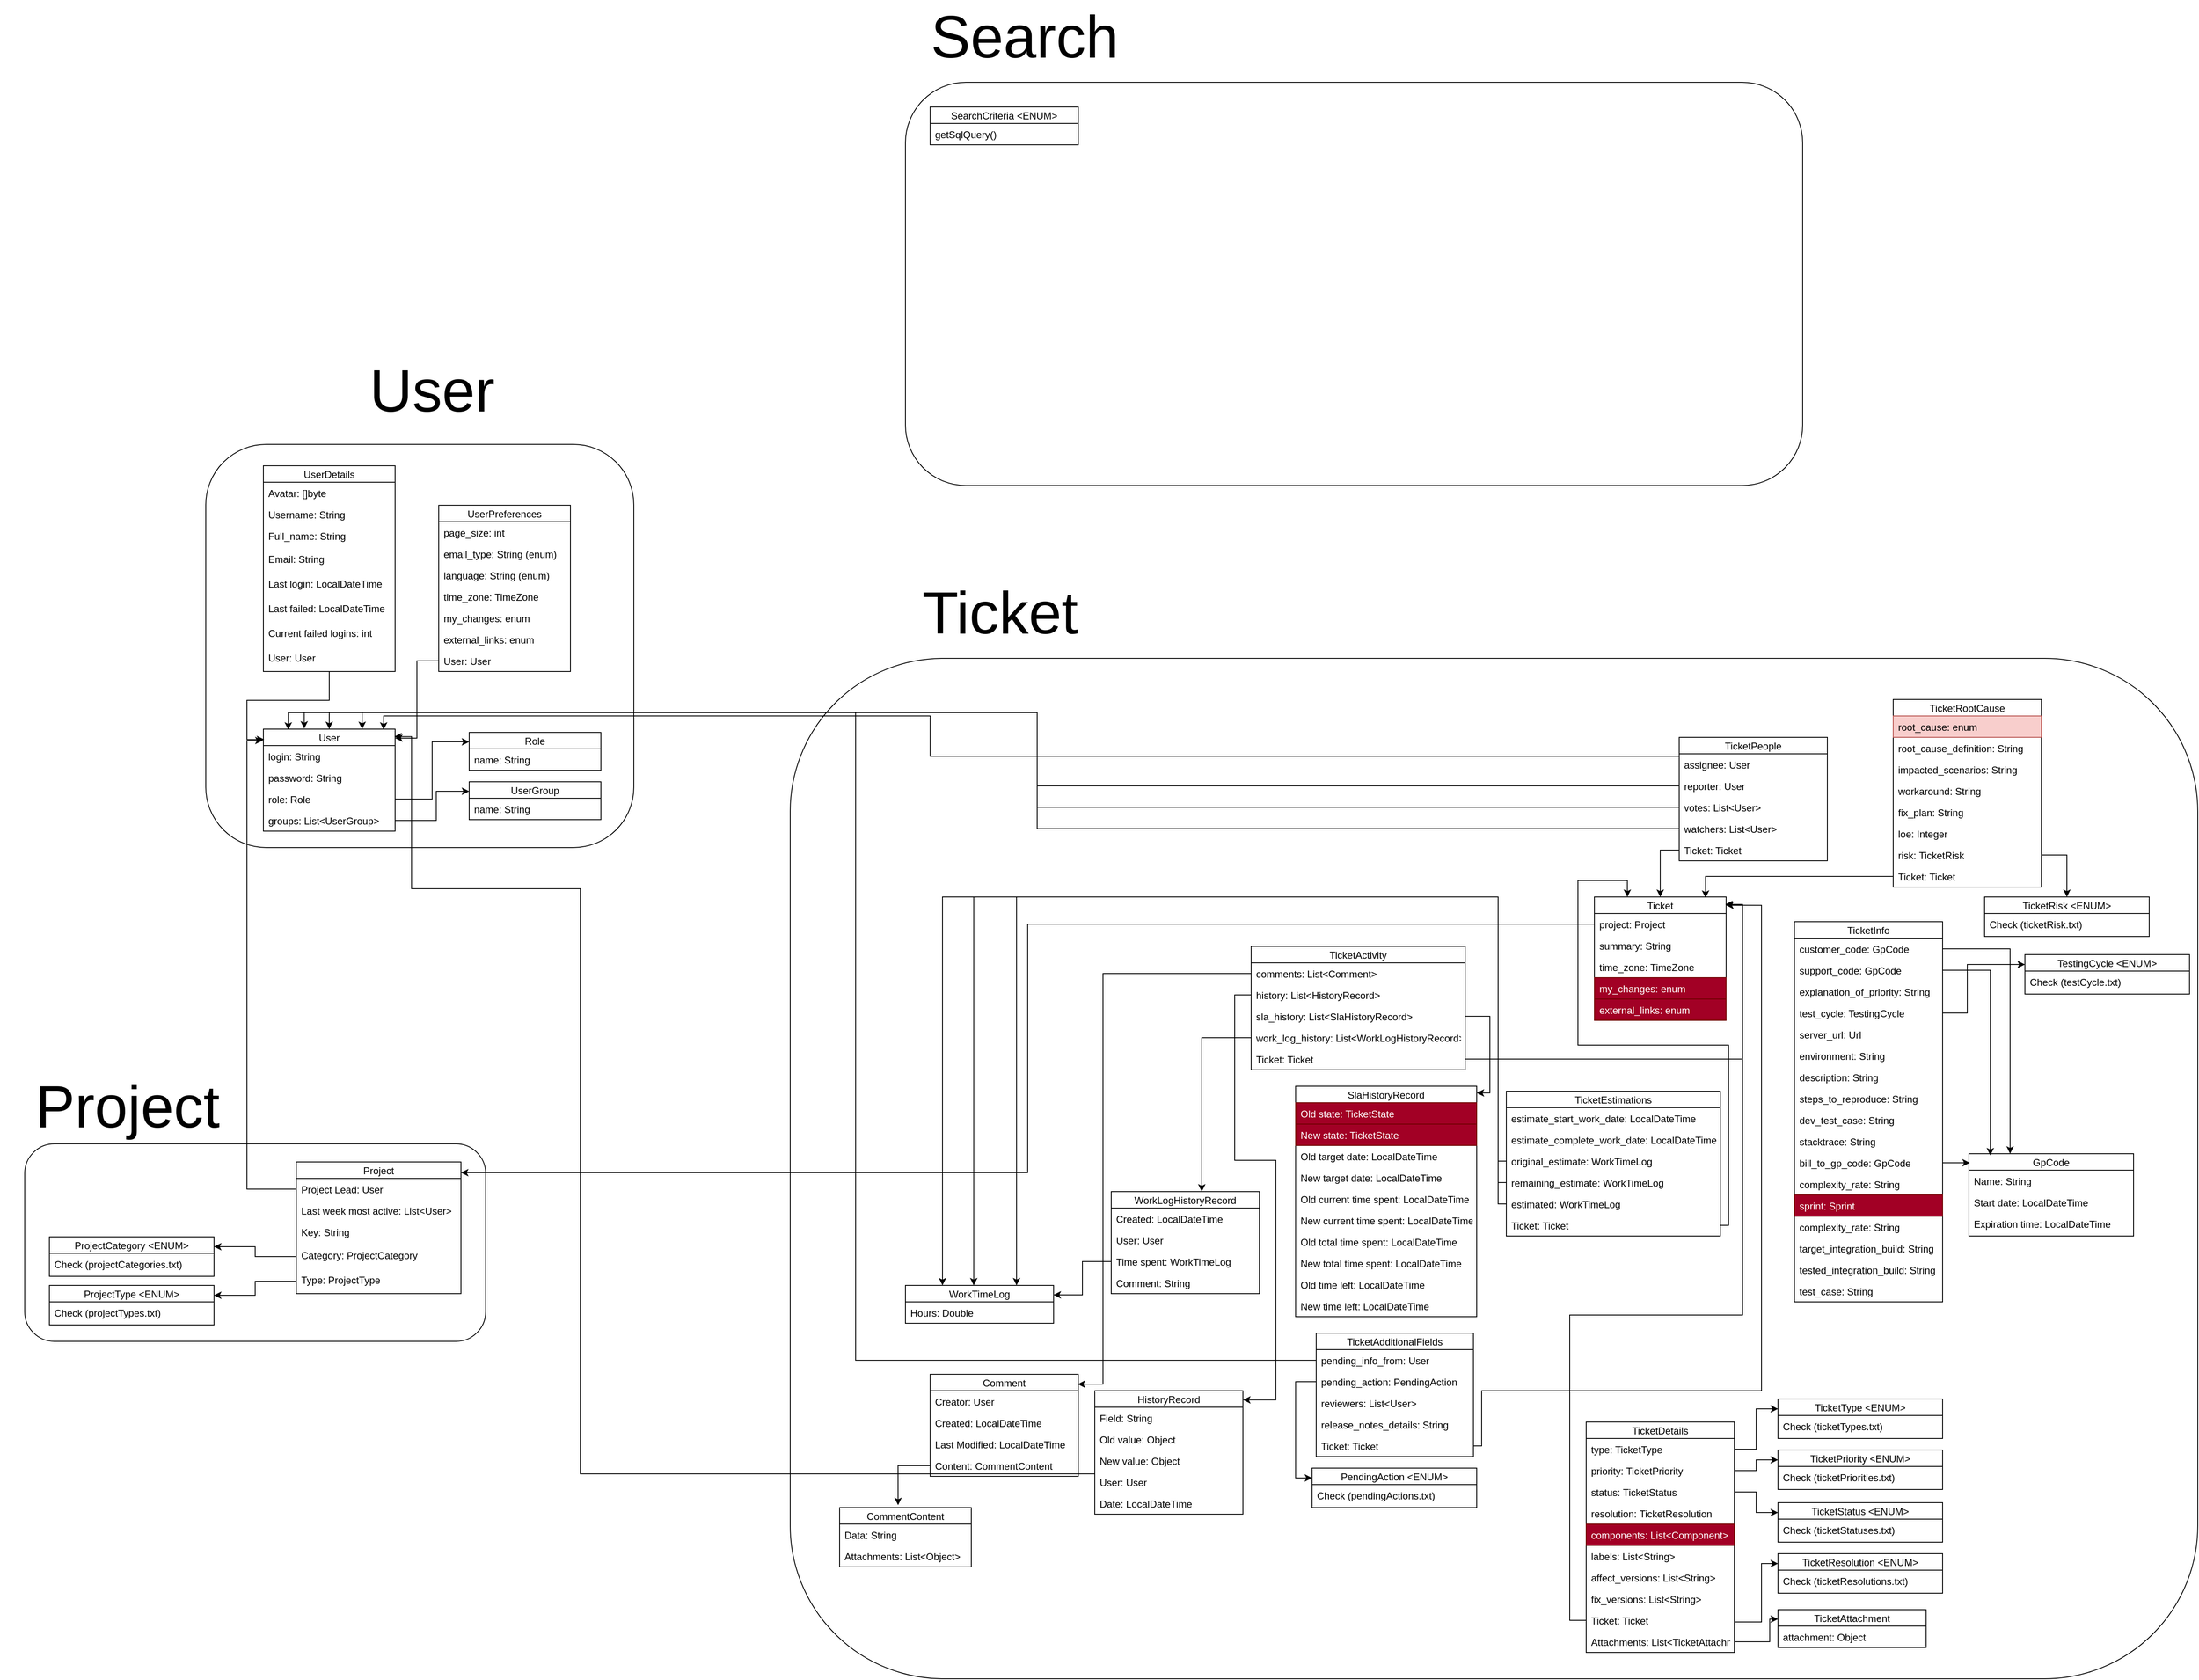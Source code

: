 <mxfile version="15.5.4" type="embed"><diagram id="T32aekfIllu5dWQNfJEE" name="Page-1"><mxGraphModel dx="2856" dy="3081" grid="1" gridSize="10" guides="1" tooltips="1" connect="1" arrows="1" fold="1" page="1" pageScale="1" pageWidth="827" pageHeight="1169" math="0" shadow="0"><root><mxCell id="0"/><mxCell id="1" parent="0"/><mxCell id="2G7QyxXY0g-MNs9BxpqW-143" value="" style="rounded=1;whiteSpace=wrap;html=1;" parent="1" vertex="1"><mxGeometry x="90" y="-1420" width="1710" height="1240" as="geometry"/></mxCell><mxCell id="2G7QyxXY0g-MNs9BxpqW-136" value="" style="rounded=1;whiteSpace=wrap;html=1;" parent="1" vertex="1"><mxGeometry x="-840" y="-830" width="560" height="240" as="geometry"/></mxCell><mxCell id="2G7QyxXY0g-MNs9BxpqW-134" value="" style="rounded=1;whiteSpace=wrap;html=1;" parent="1" vertex="1"><mxGeometry x="-620" y="-1680" width="520" height="490" as="geometry"/></mxCell><mxCell id="2G7QyxXY0g-MNs9BxpqW-76" style="edgeStyle=orthogonalEdgeStyle;rounded=0;orthogonalLoop=1;jettySize=auto;html=1;entryX=1;entryY=0.081;entryDx=0;entryDy=0;entryPerimeter=0;" parent="1" source="Ooq9MZfTdX-30O_yYHVG-53" target="2G7QyxXY0g-MNs9BxpqW-2" edge="1"><mxGeometry relative="1" as="geometry"/></mxCell><mxCell id="2G7QyxXY0g-MNs9BxpqW-78" style="edgeStyle=orthogonalEdgeStyle;rounded=0;orthogonalLoop=1;jettySize=auto;html=1;entryX=1;entryY=0.25;entryDx=0;entryDy=0;" parent="1" source="2G7QyxXY0g-MNs9BxpqW-6" target="2G7QyxXY0g-MNs9BxpqW-19" edge="1"><mxGeometry relative="1" as="geometry"/></mxCell><mxCell id="2G7QyxXY0g-MNs9BxpqW-79" style="edgeStyle=orthogonalEdgeStyle;rounded=0;orthogonalLoop=1;jettySize=auto;html=1;entryX=1;entryY=0.25;entryDx=0;entryDy=0;" parent="1" source="2G7QyxXY0g-MNs9BxpqW-35" target="2G7QyxXY0g-MNs9BxpqW-37" edge="1"><mxGeometry relative="1" as="geometry"/></mxCell><mxCell id="2G7QyxXY0g-MNs9BxpqW-80" style="edgeStyle=orthogonalEdgeStyle;rounded=0;orthogonalLoop=1;jettySize=auto;html=1;entryX=-0.006;entryY=0.112;entryDx=0;entryDy=0;entryPerimeter=0;" parent="1" source="2G7QyxXY0g-MNs9BxpqW-3" target="Ooq9MZfTdX-30O_yYHVG-12" edge="1"><mxGeometry relative="1" as="geometry"/></mxCell><mxCell id="2G7QyxXY0g-MNs9BxpqW-81" style="edgeStyle=orthogonalEdgeStyle;rounded=0;orthogonalLoop=1;jettySize=auto;html=1;entryX=0;entryY=0.25;entryDx=0;entryDy=0;" parent="1" source="Ooq9MZfTdX-30O_yYHVG-46" target="Ooq9MZfTdX-30O_yYHVG-47" edge="1"><mxGeometry relative="1" as="geometry"/></mxCell><mxCell id="2G7QyxXY0g-MNs9BxpqW-83" style="edgeStyle=orthogonalEdgeStyle;rounded=0;orthogonalLoop=1;jettySize=auto;html=1;entryX=0.006;entryY=0.102;entryDx=0;entryDy=0;entryPerimeter=0;" parent="1" source="Ooq9MZfTdX-30O_yYHVG-2" target="Ooq9MZfTdX-30O_yYHVG-12" edge="1"><mxGeometry relative="1" as="geometry"/></mxCell><mxCell id="2G7QyxXY0g-MNs9BxpqW-86" style="edgeStyle=orthogonalEdgeStyle;rounded=0;orthogonalLoop=1;jettySize=auto;html=1;entryX=0;entryY=0.25;entryDx=0;entryDy=0;" parent="1" source="2G7QyxXY0g-MNs9BxpqW-84" target="Ooq9MZfTdX-30O_yYHVG-39" edge="1"><mxGeometry relative="1" as="geometry"><Array as="points"><mxPoint x="-340" y="-1223"/><mxPoint x="-340" y="-1259"/></Array></mxGeometry></mxCell><mxCell id="2G7QyxXY0g-MNs9BxpqW-88" style="edgeStyle=orthogonalEdgeStyle;rounded=0;orthogonalLoop=1;jettySize=auto;html=1;entryX=1;entryY=0.089;entryDx=0;entryDy=0;entryPerimeter=0;" parent="1" source="2G7QyxXY0g-MNs9BxpqW-87" target="Ooq9MZfTdX-30O_yYHVG-12" edge="1"><mxGeometry relative="1" as="geometry"/></mxCell><mxCell id="2G7QyxXY0g-MNs9BxpqW-90" style="edgeStyle=orthogonalEdgeStyle;rounded=0;orthogonalLoop=1;jettySize=auto;html=1;entryX=1;entryY=0.067;entryDx=0;entryDy=0;entryPerimeter=0;" parent="1" source="2G7QyxXY0g-MNs9BxpqW-89" target="Ooq9MZfTdX-30O_yYHVG-51" edge="1"><mxGeometry relative="1" as="geometry"><Array as="points"><mxPoint x="930" y="-463"/><mxPoint x="930" y="-530"/><mxPoint x="1270" y="-530"/><mxPoint x="1270" y="-1120"/></Array></mxGeometry></mxCell><mxCell id="2G7QyxXY0g-MNs9BxpqW-92" style="edgeStyle=orthogonalEdgeStyle;rounded=0;orthogonalLoop=1;jettySize=auto;html=1;entryX=0.994;entryY=0.06;entryDx=0;entryDy=0;entryPerimeter=0;" parent="1" source="2G7QyxXY0g-MNs9BxpqW-91" target="Ooq9MZfTdX-30O_yYHVG-51" edge="1"><mxGeometry relative="1" as="geometry"/></mxCell><mxCell id="2G7QyxXY0g-MNs9BxpqW-94" style="edgeStyle=orthogonalEdgeStyle;rounded=0;orthogonalLoop=1;jettySize=auto;html=1;entryX=1;entryY=0.067;entryDx=0;entryDy=0;entryPerimeter=0;" parent="1" source="2G7QyxXY0g-MNs9BxpqW-93" target="Ooq9MZfTdX-30O_yYHVG-51" edge="1"><mxGeometry relative="1" as="geometry"/></mxCell><mxCell id="2G7QyxXY0g-MNs9BxpqW-95" style="edgeStyle=orthogonalEdgeStyle;rounded=0;orthogonalLoop=1;jettySize=auto;html=1;entryX=0;entryY=0.25;entryDx=0;entryDy=0;" parent="1" source="Ooq9MZfTdX-30O_yYHVG-66" target="2G7QyxXY0g-MNs9BxpqW-33" edge="1"><mxGeometry relative="1" as="geometry"/></mxCell><mxCell id="2G7QyxXY0g-MNs9BxpqW-98" style="edgeStyle=orthogonalEdgeStyle;rounded=0;orthogonalLoop=1;jettySize=auto;html=1;entryX=0;entryY=0.25;entryDx=0;entryDy=0;" parent="1" source="2G7QyxXY0g-MNs9BxpqW-97" target="Ooq9MZfTdX-30O_yYHVG-87" edge="1"><mxGeometry relative="1" as="geometry"><Array as="points"><mxPoint x="1280" y="-225"/><mxPoint x="1280" y="-252"/></Array></mxGeometry></mxCell><mxCell id="2G7QyxXY0g-MNs9BxpqW-102" style="edgeStyle=orthogonalEdgeStyle;rounded=0;orthogonalLoop=1;jettySize=auto;html=1;entryX=0.444;entryY=-0.042;entryDx=0;entryDy=0;entryPerimeter=0;" parent="1" source="2G7QyxXY0g-MNs9BxpqW-44" target="2G7QyxXY0g-MNs9BxpqW-45" edge="1"><mxGeometry relative="1" as="geometry"/></mxCell><mxCell id="2G7QyxXY0g-MNs9BxpqW-104" style="edgeStyle=orthogonalEdgeStyle;rounded=0;orthogonalLoop=1;jettySize=auto;html=1;entryX=0.25;entryY=0;entryDx=0;entryDy=0;" parent="1" source="Ooq9MZfTdX-30O_yYHVG-76" target="2G7QyxXY0g-MNs9BxpqW-25" edge="1"><mxGeometry relative="1" as="geometry"/></mxCell><mxCell id="2G7QyxXY0g-MNs9BxpqW-105" style="edgeStyle=orthogonalEdgeStyle;rounded=0;orthogonalLoop=1;jettySize=auto;html=1;entryX=0.13;entryY=0.02;entryDx=0;entryDy=0;entryPerimeter=0;" parent="1" source="Ooq9MZfTdX-30O_yYHVG-77" target="2G7QyxXY0g-MNs9BxpqW-25" edge="1"><mxGeometry relative="1" as="geometry"/></mxCell><mxCell id="2G7QyxXY0g-MNs9BxpqW-106" style="edgeStyle=orthogonalEdgeStyle;rounded=0;orthogonalLoop=1;jettySize=auto;html=1;entryX=0.005;entryY=0.11;entryDx=0;entryDy=0;entryPerimeter=0;" parent="1" source="Ooq9MZfTdX-30O_yYHVG-86" target="2G7QyxXY0g-MNs9BxpqW-25" edge="1"><mxGeometry relative="1" as="geometry"/></mxCell><mxCell id="2G7QyxXY0g-MNs9BxpqW-107" style="edgeStyle=orthogonalEdgeStyle;rounded=0;orthogonalLoop=1;jettySize=auto;html=1;entryX=0.996;entryY=0.097;entryDx=0;entryDy=0;entryPerimeter=0;" parent="1" source="Ooq9MZfTdX-30O_yYHVG-135" target="2G7QyxXY0g-MNs9BxpqW-40" edge="1"><mxGeometry relative="1" as="geometry"><Array as="points"><mxPoint x="470" y="-1037"/><mxPoint x="470" y="-538"/></Array></mxGeometry></mxCell><mxCell id="2G7QyxXY0g-MNs9BxpqW-108" style="edgeStyle=orthogonalEdgeStyle;rounded=0;orthogonalLoop=1;jettySize=auto;html=1;entryX=1.001;entryY=0.074;entryDx=0;entryDy=0;entryPerimeter=0;" parent="1" source="Ooq9MZfTdX-30O_yYHVG-137" target="2G7QyxXY0g-MNs9BxpqW-51" edge="1"><mxGeometry relative="1" as="geometry"><Array as="points"><mxPoint x="630" y="-1011"/><mxPoint x="630" y="-810"/><mxPoint x="680" y="-810"/><mxPoint x="680" y="-519"/></Array></mxGeometry></mxCell><mxCell id="2G7QyxXY0g-MNs9BxpqW-109" style="edgeStyle=orthogonalEdgeStyle;rounded=0;orthogonalLoop=1;jettySize=auto;html=1;" parent="1" source="Ooq9MZfTdX-30O_yYHVG-144" target="2G7QyxXY0g-MNs9BxpqW-69" edge="1"><mxGeometry relative="1" as="geometry"><Array as="points"><mxPoint x="590" y="-959"/></Array></mxGeometry></mxCell><mxCell id="2G7QyxXY0g-MNs9BxpqW-110" style="edgeStyle=orthogonalEdgeStyle;rounded=0;orthogonalLoop=1;jettySize=auto;html=1;entryX=1;entryY=0.029;entryDx=0;entryDy=0;entryPerimeter=0;" parent="1" source="Ooq9MZfTdX-30O_yYHVG-138" target="2G7QyxXY0g-MNs9BxpqW-56" edge="1"><mxGeometry relative="1" as="geometry"><Array as="points"><mxPoint x="940" y="-985"/><mxPoint x="940" y="-892"/></Array></mxGeometry></mxCell><mxCell id="2G7QyxXY0g-MNs9BxpqW-112" style="edgeStyle=orthogonalEdgeStyle;rounded=0;orthogonalLoop=1;jettySize=auto;html=1;entryX=0.5;entryY=0;entryDx=0;entryDy=0;" parent="1" source="2G7QyxXY0g-MNs9BxpqW-111" target="Ooq9MZfTdX-30O_yYHVG-51" edge="1"><mxGeometry relative="1" as="geometry"/></mxCell><mxCell id="2G7QyxXY0g-MNs9BxpqW-113" style="edgeStyle=orthogonalEdgeStyle;rounded=0;orthogonalLoop=1;jettySize=auto;html=1;entryX=0.913;entryY=0.006;entryDx=0;entryDy=0;entryPerimeter=0;exitX=0;exitY=0.5;exitDx=0;exitDy=0;" parent="1" source="Ooq9MZfTdX-30O_yYHVG-102" target="Ooq9MZfTdX-30O_yYHVG-12" edge="1"><mxGeometry relative="1" as="geometry"><mxPoint x="-411" y="-1335" as="targetPoint"/><Array as="points"><mxPoint x="260" y="-1301"/><mxPoint x="260" y="-1350"/><mxPoint x="-404" y="-1350"/></Array></mxGeometry></mxCell><mxCell id="2G7QyxXY0g-MNs9BxpqW-114" style="edgeStyle=orthogonalEdgeStyle;rounded=0;orthogonalLoop=1;jettySize=auto;html=1;entryX=0.75;entryY=0;entryDx=0;entryDy=0;" parent="1" source="Ooq9MZfTdX-30O_yYHVG-103" target="Ooq9MZfTdX-30O_yYHVG-12" edge="1"><mxGeometry relative="1" as="geometry"/></mxCell><mxCell id="2G7QyxXY0g-MNs9BxpqW-115" style="edgeStyle=orthogonalEdgeStyle;rounded=0;orthogonalLoop=1;jettySize=auto;html=1;entryX=0.5;entryY=0;entryDx=0;entryDy=0;" parent="1" source="Ooq9MZfTdX-30O_yYHVG-104" target="Ooq9MZfTdX-30O_yYHVG-12" edge="1"><mxGeometry relative="1" as="geometry"><mxPoint x="-390" y="-1160" as="targetPoint"/></mxGeometry></mxCell><mxCell id="2G7QyxXY0g-MNs9BxpqW-116" style="edgeStyle=orthogonalEdgeStyle;rounded=0;orthogonalLoop=1;jettySize=auto;html=1;entryX=0.189;entryY=0.006;entryDx=0;entryDy=0;entryPerimeter=0;" parent="1" source="Ooq9MZfTdX-30O_yYHVG-105" target="Ooq9MZfTdX-30O_yYHVG-12" edge="1"><mxGeometry relative="1" as="geometry"/></mxCell><mxCell id="2G7QyxXY0g-MNs9BxpqW-120" style="edgeStyle=orthogonalEdgeStyle;rounded=0;orthogonalLoop=1;jettySize=auto;html=1;entryX=0.844;entryY=0.007;entryDx=0;entryDy=0;entryPerimeter=0;" parent="1" source="2G7QyxXY0g-MNs9BxpqW-119" target="Ooq9MZfTdX-30O_yYHVG-51" edge="1"><mxGeometry relative="1" as="geometry"/></mxCell><mxCell id="2G7QyxXY0g-MNs9BxpqW-129" style="edgeStyle=orthogonalEdgeStyle;rounded=0;orthogonalLoop=1;jettySize=auto;html=1;entryX=0;entryY=0.25;entryDx=0;entryDy=0;exitX=1;exitY=0.5;exitDx=0;exitDy=0;" parent="1" source="Ooq9MZfTdX-30O_yYHVG-69" target="2G7QyxXY0g-MNs9BxpqW-127" edge="1"><mxGeometry relative="1" as="geometry"><Array as="points"><mxPoint x="1237" y="-249"/><mxPoint x="1270" y="-249"/><mxPoint x="1270" y="-320"/></Array></mxGeometry></mxCell><mxCell id="2G7QyxXY0g-MNs9BxpqW-132" style="edgeStyle=orthogonalEdgeStyle;rounded=0;orthogonalLoop=1;jettySize=auto;html=1;entryX=0.5;entryY=0;entryDx=0;entryDy=0;" parent="1" source="Ooq9MZfTdX-30O_yYHVG-123" target="2G7QyxXY0g-MNs9BxpqW-130" edge="1"><mxGeometry relative="1" as="geometry"/></mxCell><mxCell id="2G7QyxXY0g-MNs9BxpqW-133" style="edgeStyle=orthogonalEdgeStyle;rounded=0;orthogonalLoop=1;jettySize=auto;html=1;entryX=0.31;entryY=-0.005;entryDx=0;entryDy=0;entryPerimeter=0;" parent="1" source="Ooq9MZfTdX-30O_yYHVG-125" target="Ooq9MZfTdX-30O_yYHVG-12" edge="1"><mxGeometry relative="1" as="geometry"/></mxCell><mxCell id="2G7QyxXY0g-MNs9BxpqW-2" value="Project" style="swimlane;fontStyle=0;childLayout=stackLayout;horizontal=1;startSize=20;fillColor=none;horizontalStack=0;resizeParent=1;resizeParentMax=0;resizeLast=0;collapsible=1;marginBottom=0;" parent="1" vertex="1"><mxGeometry x="-510" y="-808" width="200" height="160" as="geometry"><mxRectangle x="10" y="-1210" width="100" height="26" as="alternateBounds"/></mxGeometry></mxCell><mxCell id="2G7QyxXY0g-MNs9BxpqW-3" value="Project Lead: User" style="text;strokeColor=none;fillColor=none;align=left;verticalAlign=top;spacingLeft=4;spacingRight=4;overflow=hidden;rotatable=0;points=[[0,0.5],[1,0.5]];portConstraint=eastwest;" parent="2G7QyxXY0g-MNs9BxpqW-2" vertex="1"><mxGeometry y="20" width="200" height="26" as="geometry"/></mxCell><mxCell id="2G7QyxXY0g-MNs9BxpqW-4" value="Last week most active: List&lt;User&gt;" style="text;strokeColor=none;fillColor=none;align=left;verticalAlign=top;spacingLeft=4;spacingRight=4;overflow=hidden;rotatable=0;points=[[0,0.5],[1,0.5]];portConstraint=eastwest;" parent="2G7QyxXY0g-MNs9BxpqW-2" vertex="1"><mxGeometry y="46" width="200" height="26" as="geometry"/></mxCell><mxCell id="2G7QyxXY0g-MNs9BxpqW-5" value="Key: String" style="text;strokeColor=none;fillColor=none;align=left;verticalAlign=top;spacingLeft=4;spacingRight=4;overflow=hidden;rotatable=0;points=[[0,0.5],[1,0.5]];portConstraint=eastwest;" parent="2G7QyxXY0g-MNs9BxpqW-2" vertex="1"><mxGeometry y="72" width="200" height="28" as="geometry"/></mxCell><mxCell id="2G7QyxXY0g-MNs9BxpqW-6" value="Category: ProjectCategory" style="text;strokeColor=none;fillColor=none;align=left;verticalAlign=top;spacingLeft=4;spacingRight=4;overflow=hidden;rotatable=0;points=[[0,0.5],[1,0.5]];portConstraint=eastwest;" parent="2G7QyxXY0g-MNs9BxpqW-2" vertex="1"><mxGeometry y="100" width="200" height="30" as="geometry"/></mxCell><mxCell id="2G7QyxXY0g-MNs9BxpqW-35" value="Type: ProjectType" style="text;strokeColor=none;fillColor=none;align=left;verticalAlign=top;spacingLeft=4;spacingRight=4;overflow=hidden;rotatable=0;points=[[0,0.5],[1,0.5]];portConstraint=eastwest;" parent="2G7QyxXY0g-MNs9BxpqW-2" vertex="1"><mxGeometry y="130" width="200" height="30" as="geometry"/></mxCell><mxCell id="2G7QyxXY0g-MNs9BxpqW-19" value="ProjectCategory &lt;ENUM&gt;" style="swimlane;fontStyle=0;childLayout=stackLayout;horizontal=1;startSize=20;fillColor=none;horizontalStack=0;resizeParent=1;resizeParentMax=0;resizeLast=0;collapsible=1;marginBottom=0;" parent="1" vertex="1"><mxGeometry x="-810" y="-717" width="200" height="48" as="geometry"><mxRectangle x="10" y="-1210" width="100" height="26" as="alternateBounds"/></mxGeometry></mxCell><mxCell id="2G7QyxXY0g-MNs9BxpqW-22" value="Check (projectCategories.txt)&#10;" style="text;strokeColor=none;fillColor=none;align=left;verticalAlign=top;spacingLeft=4;spacingRight=4;overflow=hidden;rotatable=0;points=[[0,0.5],[1,0.5]];portConstraint=eastwest;" parent="2G7QyxXY0g-MNs9BxpqW-19" vertex="1"><mxGeometry y="20" width="200" height="28" as="geometry"/></mxCell><mxCell id="2G7QyxXY0g-MNs9BxpqW-37" value="ProjectType &lt;ENUM&gt;" style="swimlane;fontStyle=0;childLayout=stackLayout;horizontal=1;startSize=20;fillColor=none;horizontalStack=0;resizeParent=1;resizeParentMax=0;resizeLast=0;collapsible=1;marginBottom=0;" parent="1" vertex="1"><mxGeometry x="-810" y="-658" width="200" height="48" as="geometry"><mxRectangle x="10" y="-1210" width="100" height="26" as="alternateBounds"/></mxGeometry></mxCell><mxCell id="2G7QyxXY0g-MNs9BxpqW-38" value="Check (projectTypes.txt)&#10;" style="text;strokeColor=none;fillColor=none;align=left;verticalAlign=top;spacingLeft=4;spacingRight=4;overflow=hidden;rotatable=0;points=[[0,0.5],[1,0.5]];portConstraint=eastwest;" parent="2G7QyxXY0g-MNs9BxpqW-37" vertex="1"><mxGeometry y="20" width="200" height="28" as="geometry"/></mxCell><mxCell id="Ooq9MZfTdX-30O_yYHVG-12" value="User" style="swimlane;fontStyle=0;childLayout=stackLayout;horizontal=1;startSize=20;fillColor=none;horizontalStack=0;resizeParent=1;resizeParentMax=0;resizeLast=0;collapsible=1;marginBottom=0;" parent="1" vertex="1"><mxGeometry x="-550" y="-1334" width="160" height="124" as="geometry"><mxRectangle x="10" y="-1210" width="100" height="26" as="alternateBounds"/></mxGeometry></mxCell><mxCell id="Ooq9MZfTdX-30O_yYHVG-13" value="login: String" style="text;strokeColor=none;fillColor=none;align=left;verticalAlign=top;spacingLeft=4;spacingRight=4;overflow=hidden;rotatable=0;points=[[0,0.5],[1,0.5]];portConstraint=eastwest;" parent="Ooq9MZfTdX-30O_yYHVG-12" vertex="1"><mxGeometry y="20" width="160" height="26" as="geometry"/></mxCell><mxCell id="Ooq9MZfTdX-30O_yYHVG-14" value="password: String" style="text;strokeColor=none;fillColor=none;align=left;verticalAlign=top;spacingLeft=4;spacingRight=4;overflow=hidden;rotatable=0;points=[[0,0.5],[1,0.5]];portConstraint=eastwest;" parent="Ooq9MZfTdX-30O_yYHVG-12" vertex="1"><mxGeometry y="46" width="160" height="26" as="geometry"/></mxCell><mxCell id="Ooq9MZfTdX-30O_yYHVG-46" value="role: Role" style="text;strokeColor=none;fillColor=none;align=left;verticalAlign=top;spacingLeft=4;spacingRight=4;overflow=hidden;rotatable=0;points=[[0,0.5],[1,0.5]];portConstraint=eastwest;" parent="Ooq9MZfTdX-30O_yYHVG-12" vertex="1"><mxGeometry y="72" width="160" height="26" as="geometry"/></mxCell><mxCell id="2G7QyxXY0g-MNs9BxpqW-84" value="groups: List&lt;UserGroup&gt;" style="text;strokeColor=none;fillColor=none;align=left;verticalAlign=top;spacingLeft=4;spacingRight=4;overflow=hidden;rotatable=0;points=[[0,0.5],[1,0.5]];portConstraint=eastwest;" parent="Ooq9MZfTdX-30O_yYHVG-12" vertex="1"><mxGeometry y="98" width="160" height="26" as="geometry"/></mxCell><mxCell id="Ooq9MZfTdX-30O_yYHVG-2" value="UserDetails" style="swimlane;fontStyle=0;childLayout=stackLayout;horizontal=1;startSize=20;fillColor=none;horizontalStack=0;resizeParent=1;resizeParentMax=0;resizeLast=0;collapsible=1;marginBottom=0;" parent="1" vertex="1"><mxGeometry x="-550" y="-1654" width="160" height="250" as="geometry"><mxRectangle x="10" y="-1210" width="100" height="26" as="alternateBounds"/></mxGeometry></mxCell><mxCell id="Ooq9MZfTdX-30O_yYHVG-3" value="Avatar: []byte" style="text;strokeColor=none;fillColor=none;align=left;verticalAlign=top;spacingLeft=4;spacingRight=4;overflow=hidden;rotatable=0;points=[[0,0.5],[1,0.5]];portConstraint=eastwest;" parent="Ooq9MZfTdX-30O_yYHVG-2" vertex="1"><mxGeometry y="20" width="160" height="26" as="geometry"/></mxCell><mxCell id="Ooq9MZfTdX-30O_yYHVG-4" value="Username: String" style="text;strokeColor=none;fillColor=none;align=left;verticalAlign=top;spacingLeft=4;spacingRight=4;overflow=hidden;rotatable=0;points=[[0,0.5],[1,0.5]];portConstraint=eastwest;" parent="Ooq9MZfTdX-30O_yYHVG-2" vertex="1"><mxGeometry y="46" width="160" height="26" as="geometry"/></mxCell><mxCell id="Ooq9MZfTdX-30O_yYHVG-5" value="Full_name: String" style="text;strokeColor=none;fillColor=none;align=left;verticalAlign=top;spacingLeft=4;spacingRight=4;overflow=hidden;rotatable=0;points=[[0,0.5],[1,0.5]];portConstraint=eastwest;" parent="Ooq9MZfTdX-30O_yYHVG-2" vertex="1"><mxGeometry y="72" width="160" height="28" as="geometry"/></mxCell><mxCell id="Ooq9MZfTdX-30O_yYHVG-7" value="Email: String" style="text;strokeColor=none;fillColor=none;align=left;verticalAlign=top;spacingLeft=4;spacingRight=4;overflow=hidden;rotatable=0;points=[[0,0.5],[1,0.5]];portConstraint=eastwest;" parent="Ooq9MZfTdX-30O_yYHVG-2" vertex="1"><mxGeometry y="100" width="160" height="30" as="geometry"/></mxCell><mxCell id="Ooq9MZfTdX-30O_yYHVG-9" value="Last login: LocalDateTime" style="text;strokeColor=none;fillColor=none;align=left;verticalAlign=top;spacingLeft=4;spacingRight=4;overflow=hidden;rotatable=0;points=[[0,0.5],[1,0.5]];portConstraint=eastwest;" parent="Ooq9MZfTdX-30O_yYHVG-2" vertex="1"><mxGeometry y="130" width="160" height="30" as="geometry"/></mxCell><mxCell id="Ooq9MZfTdX-30O_yYHVG-10" value="Last failed: LocalDateTime" style="text;strokeColor=none;fillColor=none;align=left;verticalAlign=top;spacingLeft=4;spacingRight=4;overflow=hidden;rotatable=0;points=[[0,0.5],[1,0.5]];portConstraint=eastwest;" parent="Ooq9MZfTdX-30O_yYHVG-2" vertex="1"><mxGeometry y="160" width="160" height="30" as="geometry"/></mxCell><mxCell id="Ooq9MZfTdX-30O_yYHVG-11" value="Current failed logins: int" style="text;strokeColor=none;fillColor=none;align=left;verticalAlign=top;spacingLeft=4;spacingRight=4;overflow=hidden;rotatable=0;points=[[0,0.5],[1,0.5]];portConstraint=eastwest;" parent="Ooq9MZfTdX-30O_yYHVG-2" vertex="1"><mxGeometry y="190" width="160" height="30" as="geometry"/></mxCell><mxCell id="2G7QyxXY0g-MNs9BxpqW-82" value="User: User" style="text;strokeColor=none;fillColor=none;align=left;verticalAlign=top;spacingLeft=4;spacingRight=4;overflow=hidden;rotatable=0;points=[[0,0.5],[1,0.5]];portConstraint=eastwest;" parent="Ooq9MZfTdX-30O_yYHVG-2" vertex="1"><mxGeometry y="220" width="160" height="30" as="geometry"/></mxCell><mxCell id="Ooq9MZfTdX-30O_yYHVG-20" value="UserPreferences" style="swimlane;fontStyle=0;childLayout=stackLayout;horizontal=1;startSize=20;fillColor=none;horizontalStack=0;resizeParent=1;resizeParentMax=0;resizeLast=0;collapsible=1;marginBottom=0;" parent="1" vertex="1"><mxGeometry x="-337" y="-1606" width="160" height="202" as="geometry"><mxRectangle x="10" y="-1210" width="100" height="26" as="alternateBounds"/></mxGeometry></mxCell><mxCell id="Ooq9MZfTdX-30O_yYHVG-21" value="page_size: int" style="text;strokeColor=none;fillColor=none;align=left;verticalAlign=top;spacingLeft=4;spacingRight=4;overflow=hidden;rotatable=0;points=[[0,0.5],[1,0.5]];portConstraint=eastwest;" parent="Ooq9MZfTdX-30O_yYHVG-20" vertex="1"><mxGeometry y="20" width="160" height="26" as="geometry"/></mxCell><mxCell id="Ooq9MZfTdX-30O_yYHVG-22" value="email_type: String (enum)" style="text;strokeColor=none;fillColor=none;align=left;verticalAlign=top;spacingLeft=4;spacingRight=4;overflow=hidden;rotatable=0;points=[[0,0.5],[1,0.5]];portConstraint=eastwest;" parent="Ooq9MZfTdX-30O_yYHVG-20" vertex="1"><mxGeometry y="46" width="160" height="26" as="geometry"/></mxCell><mxCell id="Ooq9MZfTdX-30O_yYHVG-23" value="language: String (enum)" style="text;strokeColor=none;fillColor=none;align=left;verticalAlign=top;spacingLeft=4;spacingRight=4;overflow=hidden;rotatable=0;points=[[0,0.5],[1,0.5]];portConstraint=eastwest;" parent="Ooq9MZfTdX-30O_yYHVG-20" vertex="1"><mxGeometry y="72" width="160" height="26" as="geometry"/></mxCell><mxCell id="Ooq9MZfTdX-30O_yYHVG-24" value="time_zone: TimeZone" style="text;strokeColor=none;fillColor=none;align=left;verticalAlign=top;spacingLeft=4;spacingRight=4;overflow=hidden;rotatable=0;points=[[0,0.5],[1,0.5]];portConstraint=eastwest;" parent="Ooq9MZfTdX-30O_yYHVG-20" vertex="1"><mxGeometry y="98" width="160" height="26" as="geometry"/></mxCell><mxCell id="Ooq9MZfTdX-30O_yYHVG-25" value="my_changes: enum" style="text;strokeColor=none;fillColor=none;align=left;verticalAlign=top;spacingLeft=4;spacingRight=4;overflow=hidden;rotatable=0;points=[[0,0.5],[1,0.5]];portConstraint=eastwest;" parent="Ooq9MZfTdX-30O_yYHVG-20" vertex="1"><mxGeometry y="124" width="160" height="26" as="geometry"/></mxCell><mxCell id="Ooq9MZfTdX-30O_yYHVG-26" value="external_links: enum" style="text;strokeColor=none;fillColor=none;align=left;verticalAlign=top;spacingLeft=4;spacingRight=4;overflow=hidden;rotatable=0;points=[[0,0.5],[1,0.5]];portConstraint=eastwest;" parent="Ooq9MZfTdX-30O_yYHVG-20" vertex="1"><mxGeometry y="150" width="160" height="26" as="geometry"/></mxCell><mxCell id="2G7QyxXY0g-MNs9BxpqW-87" value="User: User" style="text;strokeColor=none;fillColor=none;align=left;verticalAlign=top;spacingLeft=4;spacingRight=4;overflow=hidden;rotatable=0;points=[[0,0.5],[1,0.5]];portConstraint=eastwest;" parent="Ooq9MZfTdX-30O_yYHVG-20" vertex="1"><mxGeometry y="176" width="160" height="26" as="geometry"/></mxCell><mxCell id="Ooq9MZfTdX-30O_yYHVG-47" value="Role" style="swimlane;fontStyle=0;childLayout=stackLayout;horizontal=1;startSize=20;fillColor=none;horizontalStack=0;resizeParent=1;resizeParentMax=0;resizeLast=0;collapsible=1;marginBottom=0;" parent="1" vertex="1"><mxGeometry x="-300" y="-1330" width="160" height="46" as="geometry"><mxRectangle x="10" y="-1210" width="100" height="26" as="alternateBounds"/></mxGeometry></mxCell><mxCell id="Ooq9MZfTdX-30O_yYHVG-48" value="name: String" style="text;strokeColor=none;fillColor=none;align=left;verticalAlign=top;spacingLeft=4;spacingRight=4;overflow=hidden;rotatable=0;points=[[0,0.5],[1,0.5]];portConstraint=eastwest;" parent="Ooq9MZfTdX-30O_yYHVG-47" vertex="1"><mxGeometry y="20" width="160" height="26" as="geometry"/></mxCell><mxCell id="Ooq9MZfTdX-30O_yYHVG-39" value="UserGroup" style="swimlane;fontStyle=0;childLayout=stackLayout;horizontal=1;startSize=20;fillColor=none;horizontalStack=0;resizeParent=1;resizeParentMax=0;resizeLast=0;collapsible=1;marginBottom=0;" parent="1" vertex="1"><mxGeometry x="-300" y="-1270" width="160" height="46" as="geometry"><mxRectangle x="10" y="-1210" width="100" height="26" as="alternateBounds"/></mxGeometry></mxCell><mxCell id="Ooq9MZfTdX-30O_yYHVG-40" value="name: String" style="text;strokeColor=none;fillColor=none;align=left;verticalAlign=top;spacingLeft=4;spacingRight=4;overflow=hidden;rotatable=0;points=[[0,0.5],[1,0.5]];portConstraint=eastwest;" parent="Ooq9MZfTdX-30O_yYHVG-39" vertex="1"><mxGeometry y="20" width="160" height="26" as="geometry"/></mxCell><mxCell id="2G7QyxXY0g-MNs9BxpqW-138" style="edgeStyle=orthogonalEdgeStyle;rounded=0;orthogonalLoop=1;jettySize=auto;html=1;entryX=0;entryY=0.25;entryDx=0;entryDy=0;" parent="1" source="Ooq9MZfTdX-30O_yYHVG-67" target="2G7QyxXY0g-MNs9BxpqW-124" edge="1"><mxGeometry relative="1" as="geometry"/></mxCell><mxCell id="2G7QyxXY0g-MNs9BxpqW-139" style="edgeStyle=orthogonalEdgeStyle;rounded=0;orthogonalLoop=1;jettySize=auto;html=1;entryX=0;entryY=0.25;entryDx=0;entryDy=0;" parent="1" source="Ooq9MZfTdX-30O_yYHVG-68" target="2G7QyxXY0g-MNs9BxpqW-121" edge="1"><mxGeometry relative="1" as="geometry"/></mxCell><mxCell id="2G7QyxXY0g-MNs9BxpqW-140" style="edgeStyle=orthogonalEdgeStyle;rounded=0;orthogonalLoop=1;jettySize=auto;html=1;entryX=0.25;entryY=0;entryDx=0;entryDy=0;exitX=1;exitY=0.5;exitDx=0;exitDy=0;" parent="1" source="2G7QyxXY0g-MNs9BxpqW-117" target="Ooq9MZfTdX-30O_yYHVG-51" edge="1"><mxGeometry relative="1" as="geometry"><Array as="points"><mxPoint x="1230" y="-731"/><mxPoint x="1230" y="-950"/><mxPoint x="1047" y="-950"/><mxPoint x="1047" y="-1150"/><mxPoint x="1107" y="-1150"/></Array></mxGeometry></mxCell><mxCell id="2G7QyxXY0g-MNs9BxpqW-142" style="edgeStyle=orthogonalEdgeStyle;rounded=0;orthogonalLoop=1;jettySize=auto;html=1;entryX=0.994;entryY=0.073;entryDx=0;entryDy=0;entryPerimeter=0;" parent="1" source="2G7QyxXY0g-MNs9BxpqW-55" target="Ooq9MZfTdX-30O_yYHVG-12" edge="1"><mxGeometry relative="1" as="geometry"><Array as="points"><mxPoint x="-165" y="-429"/><mxPoint x="-165" y="-1140"/><mxPoint x="-370" y="-1140"/><mxPoint x="-370" y="-1325"/></Array></mxGeometry></mxCell><mxCell id="Ooq9MZfTdX-30O_yYHVG-101" value="TicketPeople" style="swimlane;fontStyle=0;childLayout=stackLayout;horizontal=1;startSize=20;fillColor=none;horizontalStack=0;resizeParent=1;resizeParentMax=0;resizeLast=0;collapsible=1;marginBottom=0;" parent="1" vertex="1"><mxGeometry x="1170" y="-1324" width="180" height="150" as="geometry"><mxRectangle x="10" y="-1210" width="100" height="26" as="alternateBounds"/></mxGeometry></mxCell><mxCell id="Ooq9MZfTdX-30O_yYHVG-102" value="assignee: User" style="text;strokeColor=none;fillColor=none;align=left;verticalAlign=top;spacingLeft=4;spacingRight=4;overflow=hidden;rotatable=0;points=[[0,0.5],[1,0.5]];portConstraint=eastwest;" parent="Ooq9MZfTdX-30O_yYHVG-101" vertex="1"><mxGeometry y="20" width="180" height="26" as="geometry"/></mxCell><mxCell id="Ooq9MZfTdX-30O_yYHVG-103" value="reporter: User" style="text;strokeColor=none;fillColor=none;align=left;verticalAlign=top;spacingLeft=4;spacingRight=4;overflow=hidden;rotatable=0;points=[[0,0.5],[1,0.5]];portConstraint=eastwest;" parent="Ooq9MZfTdX-30O_yYHVG-101" vertex="1"><mxGeometry y="46" width="180" height="26" as="geometry"/></mxCell><mxCell id="Ooq9MZfTdX-30O_yYHVG-104" value="votes: List&lt;User&gt;" style="text;strokeColor=none;fillColor=none;align=left;verticalAlign=top;spacingLeft=4;spacingRight=4;overflow=hidden;rotatable=0;points=[[0,0.5],[1,0.5]];portConstraint=eastwest;" parent="Ooq9MZfTdX-30O_yYHVG-101" vertex="1"><mxGeometry y="72" width="180" height="26" as="geometry"/></mxCell><mxCell id="Ooq9MZfTdX-30O_yYHVG-105" value="watchers: List&lt;User&gt;" style="text;strokeColor=none;fillColor=none;align=left;verticalAlign=top;spacingLeft=4;spacingRight=4;overflow=hidden;rotatable=0;points=[[0,0.5],[1,0.5]];portConstraint=eastwest;" parent="Ooq9MZfTdX-30O_yYHVG-101" vertex="1"><mxGeometry y="98" width="180" height="26" as="geometry"/></mxCell><mxCell id="2G7QyxXY0g-MNs9BxpqW-111" value="Ticket: Ticket" style="text;strokeColor=none;fillColor=none;align=left;verticalAlign=top;spacingLeft=4;spacingRight=4;overflow=hidden;rotatable=0;points=[[0,0.5],[1,0.5]];portConstraint=eastwest;" parent="Ooq9MZfTdX-30O_yYHVG-101" vertex="1"><mxGeometry y="124" width="180" height="26" as="geometry"/></mxCell><mxCell id="Ooq9MZfTdX-30O_yYHVG-51" value="Ticket" style="swimlane;fontStyle=0;childLayout=stackLayout;horizontal=1;startSize=20;fillColor=none;horizontalStack=0;resizeParent=1;resizeParentMax=0;resizeLast=0;collapsible=1;marginBottom=0;" parent="1" vertex="1"><mxGeometry x="1067" y="-1130" width="160" height="150" as="geometry"><mxRectangle x="10" y="-1210" width="100" height="26" as="alternateBounds"/></mxGeometry></mxCell><mxCell id="Ooq9MZfTdX-30O_yYHVG-53" value="project: Project" style="text;align=left;verticalAlign=top;spacingLeft=4;spacingRight=4;overflow=hidden;rotatable=0;points=[[0,0.5],[1,0.5]];portConstraint=eastwest;" parent="Ooq9MZfTdX-30O_yYHVG-51" vertex="1"><mxGeometry y="20" width="160" height="26" as="geometry"/></mxCell><mxCell id="Ooq9MZfTdX-30O_yYHVG-54" value="summary: String" style="text;strokeColor=none;fillColor=none;align=left;verticalAlign=top;spacingLeft=4;spacingRight=4;overflow=hidden;rotatable=0;points=[[0,0.5],[1,0.5]];portConstraint=eastwest;" parent="Ooq9MZfTdX-30O_yYHVG-51" vertex="1"><mxGeometry y="46" width="160" height="26" as="geometry"/></mxCell><mxCell id="Ooq9MZfTdX-30O_yYHVG-55" value="time_zone: TimeZone" style="text;strokeColor=none;fillColor=none;align=left;verticalAlign=top;spacingLeft=4;spacingRight=4;overflow=hidden;rotatable=0;points=[[0,0.5],[1,0.5]];portConstraint=eastwest;" parent="Ooq9MZfTdX-30O_yYHVG-51" vertex="1"><mxGeometry y="72" width="160" height="26" as="geometry"/></mxCell><mxCell id="Ooq9MZfTdX-30O_yYHVG-56" value="my_changes: enum" style="text;strokeColor=#6F0000;fillColor=#a20025;align=left;verticalAlign=top;spacingLeft=4;spacingRight=4;overflow=hidden;rotatable=0;points=[[0,0.5],[1,0.5]];portConstraint=eastwest;fontColor=#ffffff;" parent="Ooq9MZfTdX-30O_yYHVG-51" vertex="1"><mxGeometry y="98" width="160" height="26" as="geometry"/></mxCell><mxCell id="Ooq9MZfTdX-30O_yYHVG-57" value="external_links: enum" style="text;strokeColor=#6F0000;fillColor=#a20025;align=left;verticalAlign=top;spacingLeft=4;spacingRight=4;overflow=hidden;rotatable=0;points=[[0,0.5],[1,0.5]];portConstraint=eastwest;fontColor=#ffffff;" parent="Ooq9MZfTdX-30O_yYHVG-51" vertex="1"><mxGeometry y="124" width="160" height="26" as="geometry"/></mxCell><mxCell id="Ooq9MZfTdX-30O_yYHVG-134" value="TicketActivity" style="swimlane;fontStyle=0;childLayout=stackLayout;horizontal=1;startSize=20;fillColor=none;horizontalStack=0;resizeParent=1;resizeParentMax=0;resizeLast=0;collapsible=1;marginBottom=0;" parent="1" vertex="1"><mxGeometry x="650" y="-1070" width="260" height="150" as="geometry"><mxRectangle x="10" y="-1210" width="100" height="26" as="alternateBounds"/></mxGeometry></mxCell><mxCell id="Ooq9MZfTdX-30O_yYHVG-135" value="comments: List&lt;Comment&gt;" style="text;align=left;verticalAlign=top;spacingLeft=4;spacingRight=4;overflow=hidden;rotatable=0;points=[[0,0.5],[1,0.5]];portConstraint=eastwest;" parent="Ooq9MZfTdX-30O_yYHVG-134" vertex="1"><mxGeometry y="20" width="260" height="26" as="geometry"/></mxCell><mxCell id="Ooq9MZfTdX-30O_yYHVG-137" value="history: List&lt;HistoryRecord&gt;" style="text;align=left;verticalAlign=top;spacingLeft=4;spacingRight=4;overflow=hidden;rotatable=0;points=[[0,0.5],[1,0.5]];portConstraint=eastwest;" parent="Ooq9MZfTdX-30O_yYHVG-134" vertex="1"><mxGeometry y="46" width="260" height="26" as="geometry"/></mxCell><mxCell id="Ooq9MZfTdX-30O_yYHVG-138" value="sla_history: List&lt;SlaHistoryRecord&gt;" style="text;align=left;verticalAlign=top;spacingLeft=4;spacingRight=4;overflow=hidden;rotatable=0;points=[[0,0.5],[1,0.5]];portConstraint=eastwest;" parent="Ooq9MZfTdX-30O_yYHVG-134" vertex="1"><mxGeometry y="72" width="260" height="26" as="geometry"/></mxCell><mxCell id="Ooq9MZfTdX-30O_yYHVG-144" value="work_log_history: List&lt;WorkLogHistoryRecord&gt;" style="text;strokeColor=none;fillColor=none;align=left;verticalAlign=top;spacingLeft=4;spacingRight=4;overflow=hidden;rotatable=0;points=[[0,0.5],[1,0.5]];portConstraint=eastwest;" parent="Ooq9MZfTdX-30O_yYHVG-134" vertex="1"><mxGeometry y="98" width="260" height="26" as="geometry"/></mxCell><mxCell id="2G7QyxXY0g-MNs9BxpqW-91" value="Ticket: Ticket" style="text;strokeColor=none;fillColor=none;align=left;verticalAlign=top;spacingLeft=4;spacingRight=4;overflow=hidden;rotatable=0;points=[[0,0.5],[1,0.5]];portConstraint=eastwest;" parent="Ooq9MZfTdX-30O_yYHVG-134" vertex="1"><mxGeometry y="124" width="260" height="26" as="geometry"/></mxCell><mxCell id="Ooq9MZfTdX-30O_yYHVG-75" value="TicketInfo" style="swimlane;fontStyle=0;childLayout=stackLayout;horizontal=1;startSize=20;fillColor=none;horizontalStack=0;resizeParent=1;resizeParentMax=0;resizeLast=0;collapsible=1;marginBottom=0;" parent="1" vertex="1"><mxGeometry x="1310" y="-1100" width="180" height="462" as="geometry"><mxRectangle x="10" y="-1210" width="100" height="26" as="alternateBounds"/></mxGeometry></mxCell><mxCell id="Ooq9MZfTdX-30O_yYHVG-76" value="customer_code: GpCode" style="text;align=left;verticalAlign=top;spacingLeft=4;spacingRight=4;overflow=hidden;rotatable=0;points=[[0,0.5],[1,0.5]];portConstraint=eastwest;" parent="Ooq9MZfTdX-30O_yYHVG-75" vertex="1"><mxGeometry y="20" width="180" height="26" as="geometry"/></mxCell><mxCell id="Ooq9MZfTdX-30O_yYHVG-77" value="support_code: GpCode" style="text;align=left;verticalAlign=top;spacingLeft=4;spacingRight=4;overflow=hidden;rotatable=0;points=[[0,0.5],[1,0.5]];portConstraint=eastwest;" parent="Ooq9MZfTdX-30O_yYHVG-75" vertex="1"><mxGeometry y="46" width="180" height="26" as="geometry"/></mxCell><mxCell id="Ooq9MZfTdX-30O_yYHVG-78" value="explanation_of_priority: String" style="text;strokeColor=none;fillColor=none;align=left;verticalAlign=top;spacingLeft=4;spacingRight=4;overflow=hidden;rotatable=0;points=[[0,0.5],[1,0.5]];portConstraint=eastwest;" parent="Ooq9MZfTdX-30O_yYHVG-75" vertex="1"><mxGeometry y="72" width="180" height="26" as="geometry"/></mxCell><mxCell id="Ooq9MZfTdX-30O_yYHVG-79" value="test_cycle: TestingCycle" style="text;align=left;verticalAlign=top;spacingLeft=4;spacingRight=4;overflow=hidden;rotatable=0;points=[[0,0.5],[1,0.5]];portConstraint=eastwest;" parent="Ooq9MZfTdX-30O_yYHVG-75" vertex="1"><mxGeometry y="98" width="180" height="26" as="geometry"/></mxCell><mxCell id="Ooq9MZfTdX-30O_yYHVG-80" value="server_url: Url" style="text;strokeColor=none;fillColor=none;align=left;verticalAlign=top;spacingLeft=4;spacingRight=4;overflow=hidden;rotatable=0;points=[[0,0.5],[1,0.5]];portConstraint=eastwest;" parent="Ooq9MZfTdX-30O_yYHVG-75" vertex="1"><mxGeometry y="124" width="180" height="26" as="geometry"/></mxCell><mxCell id="Ooq9MZfTdX-30O_yYHVG-81" value="environment: String" style="text;strokeColor=none;fillColor=none;align=left;verticalAlign=top;spacingLeft=4;spacingRight=4;overflow=hidden;rotatable=0;points=[[0,0.5],[1,0.5]];portConstraint=eastwest;" parent="Ooq9MZfTdX-30O_yYHVG-75" vertex="1"><mxGeometry y="150" width="180" height="26" as="geometry"/></mxCell><mxCell id="Ooq9MZfTdX-30O_yYHVG-82" value="description: String" style="text;strokeColor=none;fillColor=none;align=left;verticalAlign=top;spacingLeft=4;spacingRight=4;overflow=hidden;rotatable=0;points=[[0,0.5],[1,0.5]];portConstraint=eastwest;" parent="Ooq9MZfTdX-30O_yYHVG-75" vertex="1"><mxGeometry y="176" width="180" height="26" as="geometry"/></mxCell><mxCell id="Ooq9MZfTdX-30O_yYHVG-83" value="steps_to_reproduce: String" style="text;strokeColor=none;fillColor=none;align=left;verticalAlign=top;spacingLeft=4;spacingRight=4;overflow=hidden;rotatable=0;points=[[0,0.5],[1,0.5]];portConstraint=eastwest;" parent="Ooq9MZfTdX-30O_yYHVG-75" vertex="1"><mxGeometry y="202" width="180" height="26" as="geometry"/></mxCell><mxCell id="Ooq9MZfTdX-30O_yYHVG-84" value="dev_test_case: String" style="text;strokeColor=none;fillColor=none;align=left;verticalAlign=top;spacingLeft=4;spacingRight=4;overflow=hidden;rotatable=0;points=[[0,0.5],[1,0.5]];portConstraint=eastwest;" parent="Ooq9MZfTdX-30O_yYHVG-75" vertex="1"><mxGeometry y="228" width="180" height="26" as="geometry"/></mxCell><mxCell id="Ooq9MZfTdX-30O_yYHVG-85" value="stacktrace: String" style="text;strokeColor=none;fillColor=none;align=left;verticalAlign=top;spacingLeft=4;spacingRight=4;overflow=hidden;rotatable=0;points=[[0,0.5],[1,0.5]];portConstraint=eastwest;" parent="Ooq9MZfTdX-30O_yYHVG-75" vertex="1"><mxGeometry y="254" width="180" height="26" as="geometry"/></mxCell><mxCell id="Ooq9MZfTdX-30O_yYHVG-86" value="bill_to_gp_code: GpCode" style="text;strokeColor=none;fillColor=none;align=left;verticalAlign=top;spacingLeft=4;spacingRight=4;overflow=hidden;rotatable=0;points=[[0,0.5],[1,0.5]];portConstraint=eastwest;" parent="Ooq9MZfTdX-30O_yYHVG-75" vertex="1"><mxGeometry y="280" width="180" height="26" as="geometry"/></mxCell><mxCell id="Ooq9MZfTdX-30O_yYHVG-96" value="complexity_rate: String" style="text;strokeColor=none;fillColor=none;align=left;verticalAlign=top;spacingLeft=4;spacingRight=4;overflow=hidden;rotatable=0;points=[[0,0.5],[1,0.5]];portConstraint=eastwest;" parent="Ooq9MZfTdX-30O_yYHVG-75" vertex="1"><mxGeometry y="306" width="180" height="26" as="geometry"/></mxCell><mxCell id="Ooq9MZfTdX-30O_yYHVG-97" value="sprint: Sprint" style="text;strokeColor=#6F0000;fillColor=#a20025;align=left;verticalAlign=top;spacingLeft=4;spacingRight=4;overflow=hidden;rotatable=0;points=[[0,0.5],[1,0.5]];portConstraint=eastwest;fontColor=#ffffff;" parent="Ooq9MZfTdX-30O_yYHVG-75" vertex="1"><mxGeometry y="332" width="180" height="26" as="geometry"/></mxCell><mxCell id="Ooq9MZfTdX-30O_yYHVG-98" value="complexity_rate: String" style="text;strokeColor=none;fillColor=none;align=left;verticalAlign=top;spacingLeft=4;spacingRight=4;overflow=hidden;rotatable=0;points=[[0,0.5],[1,0.5]];portConstraint=eastwest;" parent="Ooq9MZfTdX-30O_yYHVG-75" vertex="1"><mxGeometry y="358" width="180" height="26" as="geometry"/></mxCell><mxCell id="Ooq9MZfTdX-30O_yYHVG-99" value="target_integration_build: String" style="text;strokeColor=none;fillColor=none;align=left;verticalAlign=top;spacingLeft=4;spacingRight=4;overflow=hidden;rotatable=0;points=[[0,0.5],[1,0.5]];portConstraint=eastwest;" parent="Ooq9MZfTdX-30O_yYHVG-75" vertex="1"><mxGeometry y="384" width="180" height="26" as="geometry"/></mxCell><mxCell id="Ooq9MZfTdX-30O_yYHVG-100" value="tested_integration_build: String" style="text;strokeColor=none;fillColor=none;align=left;verticalAlign=top;spacingLeft=4;spacingRight=4;overflow=hidden;rotatable=0;points=[[0,0.5],[1,0.5]];portConstraint=eastwest;" parent="Ooq9MZfTdX-30O_yYHVG-75" vertex="1"><mxGeometry y="410" width="180" height="26" as="geometry"/></mxCell><mxCell id="Ooq9MZfTdX-30O_yYHVG-145" value="test_case: String" style="text;strokeColor=none;fillColor=none;align=left;verticalAlign=top;spacingLeft=4;spacingRight=4;overflow=hidden;rotatable=0;points=[[0,0.5],[1,0.5]];portConstraint=eastwest;" parent="Ooq9MZfTdX-30O_yYHVG-75" vertex="1"><mxGeometry y="436" width="180" height="26" as="geometry"/></mxCell><mxCell id="2G7QyxXY0g-MNs9BxpqW-25" value="GpCode" style="swimlane;fontStyle=0;childLayout=stackLayout;horizontal=1;startSize=20;fillColor=none;horizontalStack=0;resizeParent=1;resizeParentMax=0;resizeLast=0;collapsible=1;marginBottom=0;" parent="1" vertex="1"><mxGeometry x="1522" y="-818" width="200" height="100" as="geometry"><mxRectangle x="10" y="-1210" width="100" height="26" as="alternateBounds"/></mxGeometry></mxCell><mxCell id="2G7QyxXY0g-MNs9BxpqW-26" value="Name: String" style="text;strokeColor=none;fillColor=none;align=left;verticalAlign=top;spacingLeft=4;spacingRight=4;overflow=hidden;rotatable=0;points=[[0,0.5],[1,0.5]];portConstraint=eastwest;" parent="2G7QyxXY0g-MNs9BxpqW-25" vertex="1"><mxGeometry y="20" width="200" height="26" as="geometry"/></mxCell><mxCell id="2G7QyxXY0g-MNs9BxpqW-27" value="Start date: LocalDateTime" style="text;strokeColor=none;fillColor=none;align=left;verticalAlign=top;spacingLeft=4;spacingRight=4;overflow=hidden;rotatable=0;points=[[0,0.5],[1,0.5]];portConstraint=eastwest;" parent="2G7QyxXY0g-MNs9BxpqW-25" vertex="1"><mxGeometry y="46" width="200" height="26" as="geometry"/></mxCell><mxCell id="2G7QyxXY0g-MNs9BxpqW-28" value="Expiration time: LocalDateTime" style="text;strokeColor=none;fillColor=none;align=left;verticalAlign=top;spacingLeft=4;spacingRight=4;overflow=hidden;rotatable=0;points=[[0,0.5],[1,0.5]];portConstraint=eastwest;" parent="2G7QyxXY0g-MNs9BxpqW-25" vertex="1"><mxGeometry y="72" width="200" height="28" as="geometry"/></mxCell><mxCell id="Ooq9MZfTdX-30O_yYHVG-116" value="TicketRootCause" style="swimlane;fontStyle=0;childLayout=stackLayout;horizontal=1;startSize=20;fillColor=none;horizontalStack=0;resizeParent=1;resizeParentMax=0;resizeLast=0;collapsible=1;marginBottom=0;" parent="1" vertex="1"><mxGeometry x="1430" y="-1370" width="180" height="228" as="geometry"><mxRectangle x="10" y="-1210" width="100" height="26" as="alternateBounds"/></mxGeometry></mxCell><mxCell id="Ooq9MZfTdX-30O_yYHVG-117" value="root_cause: enum" style="text;strokeColor=#b85450;fillColor=#f8cecc;align=left;verticalAlign=top;spacingLeft=4;spacingRight=4;overflow=hidden;rotatable=0;points=[[0,0.5],[1,0.5]];portConstraint=eastwest;" parent="Ooq9MZfTdX-30O_yYHVG-116" vertex="1"><mxGeometry y="20" width="180" height="26" as="geometry"/></mxCell><mxCell id="Ooq9MZfTdX-30O_yYHVG-118" value="root_cause_definition: String" style="text;strokeColor=none;fillColor=none;align=left;verticalAlign=top;spacingLeft=4;spacingRight=4;overflow=hidden;rotatable=0;points=[[0,0.5],[1,0.5]];portConstraint=eastwest;" parent="Ooq9MZfTdX-30O_yYHVG-116" vertex="1"><mxGeometry y="46" width="180" height="26" as="geometry"/></mxCell><mxCell id="Ooq9MZfTdX-30O_yYHVG-119" value="impacted_scenarios: String" style="text;strokeColor=none;fillColor=none;align=left;verticalAlign=top;spacingLeft=4;spacingRight=4;overflow=hidden;rotatable=0;points=[[0,0.5],[1,0.5]];portConstraint=eastwest;" parent="Ooq9MZfTdX-30O_yYHVG-116" vertex="1"><mxGeometry y="72" width="180" height="26" as="geometry"/></mxCell><mxCell id="Ooq9MZfTdX-30O_yYHVG-120" value="workaround: String" style="text;strokeColor=none;fillColor=none;align=left;verticalAlign=top;spacingLeft=4;spacingRight=4;overflow=hidden;rotatable=0;points=[[0,0.5],[1,0.5]];portConstraint=eastwest;" parent="Ooq9MZfTdX-30O_yYHVG-116" vertex="1"><mxGeometry y="98" width="180" height="26" as="geometry"/></mxCell><mxCell id="Ooq9MZfTdX-30O_yYHVG-121" value="fix_plan: String" style="text;strokeColor=none;fillColor=none;align=left;verticalAlign=top;spacingLeft=4;spacingRight=4;overflow=hidden;rotatable=0;points=[[0,0.5],[1,0.5]];portConstraint=eastwest;" parent="Ooq9MZfTdX-30O_yYHVG-116" vertex="1"><mxGeometry y="124" width="180" height="26" as="geometry"/></mxCell><mxCell id="Ooq9MZfTdX-30O_yYHVG-122" value="loe: Integer" style="text;strokeColor=none;fillColor=none;align=left;verticalAlign=top;spacingLeft=4;spacingRight=4;overflow=hidden;rotatable=0;points=[[0,0.5],[1,0.5]];portConstraint=eastwest;" parent="Ooq9MZfTdX-30O_yYHVG-116" vertex="1"><mxGeometry y="150" width="180" height="26" as="geometry"/></mxCell><mxCell id="Ooq9MZfTdX-30O_yYHVG-123" value="risk: TicketRisk" style="text;align=left;verticalAlign=top;spacingLeft=4;spacingRight=4;overflow=hidden;rotatable=0;points=[[0,0.5],[1,0.5]];portConstraint=eastwest;" parent="Ooq9MZfTdX-30O_yYHVG-116" vertex="1"><mxGeometry y="176" width="180" height="26" as="geometry"/></mxCell><mxCell id="2G7QyxXY0g-MNs9BxpqW-119" value="Ticket: Ticket" style="text;strokeColor=none;fillColor=none;align=left;verticalAlign=top;spacingLeft=4;spacingRight=4;overflow=hidden;rotatable=0;points=[[0,0.5],[1,0.5]];portConstraint=eastwest;" parent="Ooq9MZfTdX-30O_yYHVG-116" vertex="1"><mxGeometry y="202" width="180" height="26" as="geometry"/></mxCell><mxCell id="2G7QyxXY0g-MNs9BxpqW-130" value="TicketRisk &lt;ENUM&gt;" style="swimlane;fontStyle=0;childLayout=stackLayout;horizontal=1;startSize=20;fillColor=none;horizontalStack=0;resizeParent=1;resizeParentMax=0;resizeLast=0;collapsible=1;marginBottom=0;" parent="1" vertex="1"><mxGeometry x="1541" y="-1130" width="200" height="48" as="geometry"><mxRectangle x="10" y="-1210" width="100" height="26" as="alternateBounds"/></mxGeometry></mxCell><mxCell id="2G7QyxXY0g-MNs9BxpqW-131" value="Check (ticketRisk.txt)&#10;" style="text;strokeColor=none;fillColor=none;align=left;verticalAlign=top;spacingLeft=4;spacingRight=4;overflow=hidden;rotatable=0;points=[[0,0.5],[1,0.5]];portConstraint=eastwest;" parent="2G7QyxXY0g-MNs9BxpqW-130" vertex="1"><mxGeometry y="20" width="200" height="28" as="geometry"/></mxCell><mxCell id="Ooq9MZfTdX-30O_yYHVG-63" value="TicketDetails" style="swimlane;fontStyle=0;childLayout=stackLayout;horizontal=1;startSize=20;fillColor=none;horizontalStack=0;resizeParent=1;resizeParentMax=0;resizeLast=0;collapsible=1;marginBottom=0;" parent="1" vertex="1"><mxGeometry x="1057" y="-492" width="180" height="280" as="geometry"><mxRectangle x="10" y="-1210" width="100" height="26" as="alternateBounds"/></mxGeometry></mxCell><mxCell id="Ooq9MZfTdX-30O_yYHVG-66" value="type: TicketType" style="text;strokeColor=none;fillColor=none;align=left;verticalAlign=top;spacingLeft=4;spacingRight=4;overflow=hidden;rotatable=0;points=[[0,0.5],[1,0.5]];portConstraint=eastwest;" parent="Ooq9MZfTdX-30O_yYHVG-63" vertex="1"><mxGeometry y="20" width="180" height="26" as="geometry"/></mxCell><mxCell id="Ooq9MZfTdX-30O_yYHVG-67" value="priority: TicketPriority" style="text;align=left;verticalAlign=top;spacingLeft=4;spacingRight=4;overflow=hidden;rotatable=0;points=[[0,0.5],[1,0.5]];portConstraint=eastwest;" parent="Ooq9MZfTdX-30O_yYHVG-63" vertex="1"><mxGeometry y="46" width="180" height="26" as="geometry"/></mxCell><mxCell id="Ooq9MZfTdX-30O_yYHVG-68" value="status: TicketStatus" style="text;align=left;verticalAlign=top;spacingLeft=4;spacingRight=4;overflow=hidden;rotatable=0;points=[[0,0.5],[1,0.5]];portConstraint=eastwest;" parent="Ooq9MZfTdX-30O_yYHVG-63" vertex="1"><mxGeometry y="72" width="180" height="26" as="geometry"/></mxCell><mxCell id="Ooq9MZfTdX-30O_yYHVG-69" value="resolution: TicketResolution" style="text;align=left;verticalAlign=top;spacingLeft=4;spacingRight=4;overflow=hidden;rotatable=0;points=[[0,0.5],[1,0.5]];portConstraint=eastwest;" parent="Ooq9MZfTdX-30O_yYHVG-63" vertex="1"><mxGeometry y="98" width="180" height="26" as="geometry"/></mxCell><mxCell id="Ooq9MZfTdX-30O_yYHVG-70" value="components: List&lt;Component&gt;" style="text;strokeColor=#6F0000;fillColor=#a20025;align=left;verticalAlign=top;spacingLeft=4;spacingRight=4;overflow=hidden;rotatable=0;points=[[0,0.5],[1,0.5]];portConstraint=eastwest;fontColor=#ffffff;" parent="Ooq9MZfTdX-30O_yYHVG-63" vertex="1"><mxGeometry y="124" width="180" height="26" as="geometry"/></mxCell><mxCell id="Ooq9MZfTdX-30O_yYHVG-71" value="labels: List&lt;String&gt;" style="text;strokeColor=none;fillColor=none;align=left;verticalAlign=top;spacingLeft=4;spacingRight=4;overflow=hidden;rotatable=0;points=[[0,0.5],[1,0.5]];portConstraint=eastwest;" parent="Ooq9MZfTdX-30O_yYHVG-63" vertex="1"><mxGeometry y="150" width="180" height="26" as="geometry"/></mxCell><mxCell id="Ooq9MZfTdX-30O_yYHVG-72" value="affect_versions: List&lt;String&gt;" style="text;strokeColor=none;fillColor=none;align=left;verticalAlign=top;spacingLeft=4;spacingRight=4;overflow=hidden;rotatable=0;points=[[0,0.5],[1,0.5]];portConstraint=eastwest;" parent="Ooq9MZfTdX-30O_yYHVG-63" vertex="1"><mxGeometry y="176" width="180" height="26" as="geometry"/></mxCell><mxCell id="Ooq9MZfTdX-30O_yYHVG-73" value="fix_versions: List&lt;String&gt;" style="text;strokeColor=none;fillColor=none;align=left;verticalAlign=top;spacingLeft=4;spacingRight=4;overflow=hidden;rotatable=0;points=[[0,0.5],[1,0.5]];portConstraint=eastwest;" parent="Ooq9MZfTdX-30O_yYHVG-63" vertex="1"><mxGeometry y="202" width="180" height="26" as="geometry"/></mxCell><mxCell id="2G7QyxXY0g-MNs9BxpqW-93" value="Ticket: Ticket" style="text;strokeColor=none;fillColor=none;align=left;verticalAlign=top;spacingLeft=4;spacingRight=4;overflow=hidden;rotatable=0;points=[[0,0.5],[1,0.5]];portConstraint=eastwest;" parent="Ooq9MZfTdX-30O_yYHVG-63" vertex="1"><mxGeometry y="228" width="180" height="26" as="geometry"/></mxCell><mxCell id="2G7QyxXY0g-MNs9BxpqW-97" value="Attachments: List&lt;TicketAttachments" style="text;strokeColor=none;fillColor=none;align=left;verticalAlign=top;spacingLeft=4;spacingRight=4;overflow=hidden;rotatable=0;points=[[0,0.5],[1,0.5]];portConstraint=eastwest;" parent="Ooq9MZfTdX-30O_yYHVG-63" vertex="1"><mxGeometry y="254" width="180" height="26" as="geometry"/></mxCell><mxCell id="2G7QyxXY0g-MNs9BxpqW-33" value="TicketType &lt;ENUM&gt;" style="swimlane;fontStyle=0;childLayout=stackLayout;horizontal=1;startSize=20;fillColor=none;horizontalStack=0;resizeParent=1;resizeParentMax=0;resizeLast=0;collapsible=1;marginBottom=0;" parent="1" vertex="1"><mxGeometry x="1290" y="-520" width="200" height="48" as="geometry"><mxRectangle x="10" y="-1210" width="100" height="26" as="alternateBounds"/></mxGeometry></mxCell><mxCell id="2G7QyxXY0g-MNs9BxpqW-34" value="Check (ticketTypes.txt)&#10;" style="text;strokeColor=none;fillColor=none;align=left;verticalAlign=top;spacingLeft=4;spacingRight=4;overflow=hidden;rotatable=0;points=[[0,0.5],[1,0.5]];portConstraint=eastwest;" parent="2G7QyxXY0g-MNs9BxpqW-33" vertex="1"><mxGeometry y="20" width="200" height="28" as="geometry"/></mxCell><mxCell id="2G7QyxXY0g-MNs9BxpqW-127" value="TicketResolution &lt;ENUM&gt;" style="swimlane;fontStyle=0;childLayout=stackLayout;horizontal=1;startSize=20;fillColor=none;horizontalStack=0;resizeParent=1;resizeParentMax=0;resizeLast=0;collapsible=1;marginBottom=0;" parent="1" vertex="1"><mxGeometry x="1290" y="-332" width="200" height="48" as="geometry"><mxRectangle x="10" y="-1210" width="100" height="26" as="alternateBounds"/></mxGeometry></mxCell><mxCell id="2G7QyxXY0g-MNs9BxpqW-128" value="Check (ticketResolutions.txt)&#10;" style="text;strokeColor=none;fillColor=none;align=left;verticalAlign=top;spacingLeft=4;spacingRight=4;overflow=hidden;rotatable=0;points=[[0,0.5],[1,0.5]];portConstraint=eastwest;" parent="2G7QyxXY0g-MNs9BxpqW-127" vertex="1"><mxGeometry y="20" width="200" height="28" as="geometry"/></mxCell><mxCell id="2G7QyxXY0g-MNs9BxpqW-121" value="TicketStatus &lt;ENUM&gt;" style="swimlane;fontStyle=0;childLayout=stackLayout;horizontal=1;startSize=20;fillColor=none;horizontalStack=0;resizeParent=1;resizeParentMax=0;resizeLast=0;collapsible=1;marginBottom=0;" parent="1" vertex="1"><mxGeometry x="1290" y="-394" width="200" height="48" as="geometry"><mxRectangle x="10" y="-1210" width="100" height="26" as="alternateBounds"/></mxGeometry></mxCell><mxCell id="2G7QyxXY0g-MNs9BxpqW-122" value="Check (ticketStatuses.txt)&#10;" style="text;strokeColor=none;fillColor=none;align=left;verticalAlign=top;spacingLeft=4;spacingRight=4;overflow=hidden;rotatable=0;points=[[0,0.5],[1,0.5]];portConstraint=eastwest;" parent="2G7QyxXY0g-MNs9BxpqW-121" vertex="1"><mxGeometry y="20" width="200" height="28" as="geometry"/></mxCell><mxCell id="2G7QyxXY0g-MNs9BxpqW-124" value="TicketPriority &lt;ENUM&gt;" style="swimlane;fontStyle=0;childLayout=stackLayout;horizontal=1;startSize=20;fillColor=none;horizontalStack=0;resizeParent=1;resizeParentMax=0;resizeLast=0;collapsible=1;marginBottom=0;" parent="1" vertex="1"><mxGeometry x="1290" y="-458" width="200" height="48" as="geometry"><mxRectangle x="10" y="-1210" width="100" height="26" as="alternateBounds"/></mxGeometry></mxCell><mxCell id="2G7QyxXY0g-MNs9BxpqW-125" value="Check (ticketPriorities.txt)&#10;" style="text;strokeColor=none;fillColor=none;align=left;verticalAlign=top;spacingLeft=4;spacingRight=4;overflow=hidden;rotatable=0;points=[[0,0.5],[1,0.5]];portConstraint=eastwest;" parent="2G7QyxXY0g-MNs9BxpqW-124" vertex="1"><mxGeometry y="20" width="200" height="28" as="geometry"/></mxCell><mxCell id="Ooq9MZfTdX-30O_yYHVG-87" value="TicketAttachment" style="swimlane;fontStyle=0;childLayout=stackLayout;horizontal=1;startSize=20;fillColor=none;horizontalStack=0;resizeParent=1;resizeParentMax=0;resizeLast=0;collapsible=1;marginBottom=0;" parent="1" vertex="1"><mxGeometry x="1290" y="-264" width="180" height="46" as="geometry"><mxRectangle x="10" y="-1210" width="100" height="26" as="alternateBounds"/></mxGeometry></mxCell><mxCell id="Ooq9MZfTdX-30O_yYHVG-88" value="attachment: Object" style="text;strokeColor=none;fillColor=none;align=left;verticalAlign=top;spacingLeft=4;spacingRight=4;overflow=hidden;rotatable=0;points=[[0,0.5],[1,0.5]];portConstraint=eastwest;" parent="Ooq9MZfTdX-30O_yYHVG-87" vertex="1"><mxGeometry y="20" width="180" height="26" as="geometry"/></mxCell><mxCell id="Ooq9MZfTdX-30O_yYHVG-110" value="TicketEstimations" style="swimlane;fontStyle=0;childLayout=stackLayout;horizontal=1;startSize=20;fillColor=none;horizontalStack=0;resizeParent=1;resizeParentMax=0;resizeLast=0;collapsible=1;marginBottom=0;" parent="1" vertex="1"><mxGeometry x="960" y="-894" width="260" height="176" as="geometry"><mxRectangle x="10" y="-1210" width="100" height="26" as="alternateBounds"/></mxGeometry></mxCell><mxCell id="Ooq9MZfTdX-30O_yYHVG-111" value="estimate_start_work_date: LocalDateTime" style="text;strokeColor=none;fillColor=none;align=left;verticalAlign=top;spacingLeft=4;spacingRight=4;overflow=hidden;rotatable=0;points=[[0,0.5],[1,0.5]];portConstraint=eastwest;" parent="Ooq9MZfTdX-30O_yYHVG-110" vertex="1"><mxGeometry y="20" width="260" height="26" as="geometry"/></mxCell><mxCell id="Ooq9MZfTdX-30O_yYHVG-112" value="estimate_complete_work_date: LocalDateTime" style="text;strokeColor=none;fillColor=none;align=left;verticalAlign=top;spacingLeft=4;spacingRight=4;overflow=hidden;rotatable=0;points=[[0,0.5],[1,0.5]];portConstraint=eastwest;" parent="Ooq9MZfTdX-30O_yYHVG-110" vertex="1"><mxGeometry y="46" width="260" height="26" as="geometry"/></mxCell><mxCell id="Ooq9MZfTdX-30O_yYHVG-113" value="original_estimate: WorkTimeLog" style="text;align=left;verticalAlign=top;spacingLeft=4;spacingRight=4;overflow=hidden;rotatable=0;points=[[0,0.5],[1,0.5]];portConstraint=eastwest;" parent="Ooq9MZfTdX-30O_yYHVG-110" vertex="1"><mxGeometry y="72" width="260" height="26" as="geometry"/></mxCell><mxCell id="Ooq9MZfTdX-30O_yYHVG-114" value="remaining_estimate: WorkTimeLog" style="text;align=left;verticalAlign=top;spacingLeft=4;spacingRight=4;overflow=hidden;rotatable=0;points=[[0,0.5],[1,0.5]];portConstraint=eastwest;" parent="Ooq9MZfTdX-30O_yYHVG-110" vertex="1"><mxGeometry y="98" width="260" height="26" as="geometry"/></mxCell><mxCell id="Ooq9MZfTdX-30O_yYHVG-115" value="estimated: WorkTimeLog" style="text;align=left;verticalAlign=top;spacingLeft=4;spacingRight=4;overflow=hidden;rotatable=0;points=[[0,0.5],[1,0.5]];portConstraint=eastwest;" parent="Ooq9MZfTdX-30O_yYHVG-110" vertex="1"><mxGeometry y="124" width="260" height="26" as="geometry"/></mxCell><mxCell id="2G7QyxXY0g-MNs9BxpqW-117" value="Ticket: Ticket" style="text;strokeColor=none;fillColor=none;align=left;verticalAlign=top;spacingLeft=4;spacingRight=4;overflow=hidden;rotatable=0;points=[[0,0.5],[1,0.5]];portConstraint=eastwest;" parent="Ooq9MZfTdX-30O_yYHVG-110" vertex="1"><mxGeometry y="150" width="260" height="26" as="geometry"/></mxCell><mxCell id="2G7QyxXY0g-MNs9BxpqW-56" value="SlaHistoryRecord" style="swimlane;fontStyle=0;childLayout=stackLayout;horizontal=1;startSize=20;fillColor=none;horizontalStack=0;resizeParent=1;resizeParentMax=0;resizeLast=0;collapsible=1;marginBottom=0;" parent="1" vertex="1"><mxGeometry x="704" y="-900" width="220" height="280" as="geometry"><mxRectangle x="10" y="-1210" width="100" height="26" as="alternateBounds"/></mxGeometry></mxCell><mxCell id="2G7QyxXY0g-MNs9BxpqW-57" value="Old state: TicketState" style="text;strokeColor=#6F0000;fillColor=#a20025;align=left;verticalAlign=top;spacingLeft=4;spacingRight=4;overflow=hidden;rotatable=0;points=[[0,0.5],[1,0.5]];portConstraint=eastwest;fontColor=#ffffff;" parent="2G7QyxXY0g-MNs9BxpqW-56" vertex="1"><mxGeometry y="20" width="220" height="26" as="geometry"/></mxCell><mxCell id="2G7QyxXY0g-MNs9BxpqW-58" value="New state: TicketState" style="text;strokeColor=#6F0000;fillColor=#a20025;align=left;verticalAlign=top;spacingLeft=4;spacingRight=4;overflow=hidden;rotatable=0;points=[[0,0.5],[1,0.5]];portConstraint=eastwest;fontColor=#ffffff;" parent="2G7QyxXY0g-MNs9BxpqW-56" vertex="1"><mxGeometry y="46" width="220" height="26" as="geometry"/></mxCell><mxCell id="2G7QyxXY0g-MNs9BxpqW-59" value="Old target date: LocalDateTime" style="text;strokeColor=none;fillColor=none;align=left;verticalAlign=top;spacingLeft=4;spacingRight=4;overflow=hidden;rotatable=0;points=[[0,0.5],[1,0.5]];portConstraint=eastwest;" parent="2G7QyxXY0g-MNs9BxpqW-56" vertex="1"><mxGeometry y="72" width="220" height="26" as="geometry"/></mxCell><mxCell id="2G7QyxXY0g-MNs9BxpqW-60" value="New target date: LocalDateTime" style="text;strokeColor=none;fillColor=none;align=left;verticalAlign=top;spacingLeft=4;spacingRight=4;overflow=hidden;rotatable=0;points=[[0,0.5],[1,0.5]];portConstraint=eastwest;" parent="2G7QyxXY0g-MNs9BxpqW-56" vertex="1"><mxGeometry y="98" width="220" height="26" as="geometry"/></mxCell><mxCell id="2G7QyxXY0g-MNs9BxpqW-62" value="Old current time spent: LocalDateTime" style="text;strokeColor=none;fillColor=none;align=left;verticalAlign=top;spacingLeft=4;spacingRight=4;overflow=hidden;rotatable=0;points=[[0,0.5],[1,0.5]];portConstraint=eastwest;" parent="2G7QyxXY0g-MNs9BxpqW-56" vertex="1"><mxGeometry y="124" width="220" height="26" as="geometry"/></mxCell><mxCell id="2G7QyxXY0g-MNs9BxpqW-63" value="New current time spent: LocalDateTime" style="text;strokeColor=none;fillColor=none;align=left;verticalAlign=top;spacingLeft=4;spacingRight=4;overflow=hidden;rotatable=0;points=[[0,0.5],[1,0.5]];portConstraint=eastwest;" parent="2G7QyxXY0g-MNs9BxpqW-56" vertex="1"><mxGeometry y="150" width="220" height="26" as="geometry"/></mxCell><mxCell id="2G7QyxXY0g-MNs9BxpqW-64" value="Old total time spent: LocalDateTime" style="text;strokeColor=none;fillColor=none;align=left;verticalAlign=top;spacingLeft=4;spacingRight=4;overflow=hidden;rotatable=0;points=[[0,0.5],[1,0.5]];portConstraint=eastwest;" parent="2G7QyxXY0g-MNs9BxpqW-56" vertex="1"><mxGeometry y="176" width="220" height="26" as="geometry"/></mxCell><mxCell id="2G7QyxXY0g-MNs9BxpqW-65" value="New total time spent: LocalDateTime" style="text;strokeColor=none;fillColor=none;align=left;verticalAlign=top;spacingLeft=4;spacingRight=4;overflow=hidden;rotatable=0;points=[[0,0.5],[1,0.5]];portConstraint=eastwest;" parent="2G7QyxXY0g-MNs9BxpqW-56" vertex="1"><mxGeometry y="202" width="220" height="26" as="geometry"/></mxCell><mxCell id="2G7QyxXY0g-MNs9BxpqW-66" value="Old time left: LocalDateTime" style="text;strokeColor=none;fillColor=none;align=left;verticalAlign=top;spacingLeft=4;spacingRight=4;overflow=hidden;rotatable=0;points=[[0,0.5],[1,0.5]];portConstraint=eastwest;" parent="2G7QyxXY0g-MNs9BxpqW-56" vertex="1"><mxGeometry y="228" width="220" height="26" as="geometry"/></mxCell><mxCell id="2G7QyxXY0g-MNs9BxpqW-67" value="New time left: LocalDateTime" style="text;strokeColor=none;fillColor=none;align=left;verticalAlign=top;spacingLeft=4;spacingRight=4;overflow=hidden;rotatable=0;points=[[0,0.5],[1,0.5]];portConstraint=eastwest;" parent="2G7QyxXY0g-MNs9BxpqW-56" vertex="1"><mxGeometry y="254" width="220" height="26" as="geometry"/></mxCell><mxCell id="Ooq9MZfTdX-30O_yYHVG-124" value="TicketAdditionalFields" style="swimlane;fontStyle=0;childLayout=stackLayout;horizontal=1;startSize=20;fillColor=none;horizontalStack=0;resizeParent=1;resizeParentMax=0;resizeLast=0;collapsible=1;marginBottom=0;" parent="1" vertex="1"><mxGeometry x="729" y="-600" width="191" height="150" as="geometry"><mxRectangle x="10" y="-1210" width="100" height="26" as="alternateBounds"/></mxGeometry></mxCell><mxCell id="Ooq9MZfTdX-30O_yYHVG-125" value="pending_info_from: User" style="text;strokeColor=none;fillColor=none;align=left;verticalAlign=top;spacingLeft=4;spacingRight=4;overflow=hidden;rotatable=0;points=[[0,0.5],[1,0.5]];portConstraint=eastwest;" parent="Ooq9MZfTdX-30O_yYHVG-124" vertex="1"><mxGeometry y="20" width="191" height="26" as="geometry"/></mxCell><mxCell id="Ooq9MZfTdX-30O_yYHVG-126" value="pending_action: PendingAction" style="text;align=left;verticalAlign=top;spacingLeft=4;spacingRight=4;overflow=hidden;rotatable=0;points=[[0,0.5],[1,0.5]];portConstraint=eastwest;" parent="Ooq9MZfTdX-30O_yYHVG-124" vertex="1"><mxGeometry y="46" width="191" height="26" as="geometry"/></mxCell><mxCell id="Ooq9MZfTdX-30O_yYHVG-130" value="reviewers: List&lt;User&gt;" style="text;strokeColor=none;fillColor=none;align=left;verticalAlign=top;spacingLeft=4;spacingRight=4;overflow=hidden;rotatable=0;points=[[0,0.5],[1,0.5]];portConstraint=eastwest;" parent="Ooq9MZfTdX-30O_yYHVG-124" vertex="1"><mxGeometry y="72" width="191" height="26" as="geometry"/></mxCell><mxCell id="Ooq9MZfTdX-30O_yYHVG-131" value="release_notes_details: String" style="text;strokeColor=none;fillColor=none;align=left;verticalAlign=top;spacingLeft=4;spacingRight=4;overflow=hidden;rotatable=0;points=[[0,0.5],[1,0.5]];portConstraint=eastwest;" parent="Ooq9MZfTdX-30O_yYHVG-124" vertex="1"><mxGeometry y="98" width="191" height="26" as="geometry"/></mxCell><mxCell id="2G7QyxXY0g-MNs9BxpqW-89" value="Ticket: Ticket" style="text;strokeColor=none;fillColor=none;align=left;verticalAlign=top;spacingLeft=4;spacingRight=4;overflow=hidden;rotatable=0;points=[[0,0.5],[1,0.5]];portConstraint=eastwest;" parent="Ooq9MZfTdX-30O_yYHVG-124" vertex="1"><mxGeometry y="124" width="191" height="26" as="geometry"/></mxCell><mxCell id="2G7QyxXY0g-MNs9BxpqW-40" value="Comment" style="swimlane;fontStyle=0;childLayout=stackLayout;horizontal=1;startSize=20;fillColor=none;horizontalStack=0;resizeParent=1;resizeParentMax=0;resizeLast=0;collapsible=1;marginBottom=0;" parent="1" vertex="1"><mxGeometry x="260" y="-550" width="180" height="124" as="geometry"><mxRectangle x="10" y="-1210" width="100" height="26" as="alternateBounds"/></mxGeometry></mxCell><mxCell id="2G7QyxXY0g-MNs9BxpqW-41" value="Creator: User" style="text;strokeColor=none;fillColor=none;align=left;verticalAlign=top;spacingLeft=4;spacingRight=4;overflow=hidden;rotatable=0;points=[[0,0.5],[1,0.5]];portConstraint=eastwest;" parent="2G7QyxXY0g-MNs9BxpqW-40" vertex="1"><mxGeometry y="20" width="180" height="26" as="geometry"/></mxCell><mxCell id="2G7QyxXY0g-MNs9BxpqW-42" value="Created: LocalDateTime" style="text;strokeColor=none;fillColor=none;align=left;verticalAlign=top;spacingLeft=4;spacingRight=4;overflow=hidden;rotatable=0;points=[[0,0.5],[1,0.5]];portConstraint=eastwest;" parent="2G7QyxXY0g-MNs9BxpqW-40" vertex="1"><mxGeometry y="46" width="180" height="26" as="geometry"/></mxCell><mxCell id="2G7QyxXY0g-MNs9BxpqW-43" value="Last Modified: LocalDateTime" style="text;strokeColor=none;fillColor=none;align=left;verticalAlign=top;spacingLeft=4;spacingRight=4;overflow=hidden;rotatable=0;points=[[0,0.5],[1,0.5]];portConstraint=eastwest;" parent="2G7QyxXY0g-MNs9BxpqW-40" vertex="1"><mxGeometry y="72" width="180" height="26" as="geometry"/></mxCell><mxCell id="2G7QyxXY0g-MNs9BxpqW-44" value="Content: CommentContent" style="text;strokeColor=none;fillColor=none;align=left;verticalAlign=top;spacingLeft=4;spacingRight=4;overflow=hidden;rotatable=0;points=[[0,0.5],[1,0.5]];portConstraint=eastwest;" parent="2G7QyxXY0g-MNs9BxpqW-40" vertex="1"><mxGeometry y="98" width="180" height="26" as="geometry"/></mxCell><mxCell id="2G7QyxXY0g-MNs9BxpqW-69" value="WorkLogHistoryRecord" style="swimlane;fontStyle=0;childLayout=stackLayout;horizontal=1;startSize=20;fillColor=none;horizontalStack=0;resizeParent=1;resizeParentMax=0;resizeLast=0;collapsible=1;marginBottom=0;" parent="1" vertex="1"><mxGeometry x="480" y="-772" width="180" height="124" as="geometry"><mxRectangle x="10" y="-1210" width="100" height="26" as="alternateBounds"/></mxGeometry></mxCell><mxCell id="2G7QyxXY0g-MNs9BxpqW-70" value="Created: LocalDateTime" style="text;strokeColor=none;fillColor=none;align=left;verticalAlign=top;spacingLeft=4;spacingRight=4;overflow=hidden;rotatable=0;points=[[0,0.5],[1,0.5]];portConstraint=eastwest;" parent="2G7QyxXY0g-MNs9BxpqW-69" vertex="1"><mxGeometry y="20" width="180" height="26" as="geometry"/></mxCell><mxCell id="2G7QyxXY0g-MNs9BxpqW-71" value="User: User" style="text;strokeColor=none;fillColor=none;align=left;verticalAlign=top;spacingLeft=4;spacingRight=4;overflow=hidden;rotatable=0;points=[[0,0.5],[1,0.5]];portConstraint=eastwest;" parent="2G7QyxXY0g-MNs9BxpqW-69" vertex="1"><mxGeometry y="46" width="180" height="26" as="geometry"/></mxCell><mxCell id="2G7QyxXY0g-MNs9BxpqW-72" value="Time spent: WorkTimeLog" style="text;strokeColor=none;fillColor=none;align=left;verticalAlign=top;spacingLeft=4;spacingRight=4;overflow=hidden;rotatable=0;points=[[0,0.5],[1,0.5]];portConstraint=eastwest;" parent="2G7QyxXY0g-MNs9BxpqW-69" vertex="1"><mxGeometry y="72" width="180" height="26" as="geometry"/></mxCell><mxCell id="2G7QyxXY0g-MNs9BxpqW-73" value="Comment: String" style="text;strokeColor=none;fillColor=none;align=left;verticalAlign=top;spacingLeft=4;spacingRight=4;overflow=hidden;rotatable=0;points=[[0,0.5],[1,0.5]];portConstraint=eastwest;" parent="2G7QyxXY0g-MNs9BxpqW-69" vertex="1"><mxGeometry y="98" width="180" height="26" as="geometry"/></mxCell><mxCell id="2G7QyxXY0g-MNs9BxpqW-51" value="HistoryRecord" style="swimlane;fontStyle=0;childLayout=stackLayout;horizontal=1;startSize=20;fillColor=none;horizontalStack=0;resizeParent=1;resizeParentMax=0;resizeLast=0;collapsible=1;marginBottom=0;" parent="1" vertex="1"><mxGeometry x="460" y="-530" width="180" height="150" as="geometry"><mxRectangle x="10" y="-1210" width="100" height="26" as="alternateBounds"/></mxGeometry></mxCell><mxCell id="2G7QyxXY0g-MNs9BxpqW-52" value="Field: String" style="text;strokeColor=none;fillColor=none;align=left;verticalAlign=top;spacingLeft=4;spacingRight=4;overflow=hidden;rotatable=0;points=[[0,0.5],[1,0.5]];portConstraint=eastwest;" parent="2G7QyxXY0g-MNs9BxpqW-51" vertex="1"><mxGeometry y="20" width="180" height="26" as="geometry"/></mxCell><mxCell id="2G7QyxXY0g-MNs9BxpqW-53" value="Old value: Object&#10;" style="text;strokeColor=none;fillColor=none;align=left;verticalAlign=top;spacingLeft=4;spacingRight=4;overflow=hidden;rotatable=0;points=[[0,0.5],[1,0.5]];portConstraint=eastwest;" parent="2G7QyxXY0g-MNs9BxpqW-51" vertex="1"><mxGeometry y="46" width="180" height="26" as="geometry"/></mxCell><mxCell id="2G7QyxXY0g-MNs9BxpqW-54" value="New value: Object&#10;" style="text;strokeColor=none;fillColor=none;align=left;verticalAlign=top;spacingLeft=4;spacingRight=4;overflow=hidden;rotatable=0;points=[[0,0.5],[1,0.5]];portConstraint=eastwest;" parent="2G7QyxXY0g-MNs9BxpqW-51" vertex="1"><mxGeometry y="72" width="180" height="26" as="geometry"/></mxCell><mxCell id="2G7QyxXY0g-MNs9BxpqW-55" value="User: User" style="text;strokeColor=none;fillColor=none;align=left;verticalAlign=top;spacingLeft=4;spacingRight=4;overflow=hidden;rotatable=0;points=[[0,0.5],[1,0.5]];portConstraint=eastwest;" parent="2G7QyxXY0g-MNs9BxpqW-51" vertex="1"><mxGeometry y="98" width="180" height="26" as="geometry"/></mxCell><mxCell id="2G7QyxXY0g-MNs9BxpqW-61" value="Date: LocalDateTime" style="text;strokeColor=none;fillColor=none;align=left;verticalAlign=top;spacingLeft=4;spacingRight=4;overflow=hidden;rotatable=0;points=[[0,0.5],[1,0.5]];portConstraint=eastwest;" parent="2G7QyxXY0g-MNs9BxpqW-51" vertex="1"><mxGeometry y="124" width="180" height="26" as="geometry"/></mxCell><mxCell id="2G7QyxXY0g-MNs9BxpqW-45" value="CommentContent" style="swimlane;fontStyle=0;childLayout=stackLayout;horizontal=1;startSize=20;fillColor=none;horizontalStack=0;resizeParent=1;resizeParentMax=0;resizeLast=0;collapsible=1;marginBottom=0;" parent="1" vertex="1"><mxGeometry x="150" y="-388" width="160" height="72" as="geometry"><mxRectangle x="10" y="-1210" width="100" height="26" as="alternateBounds"/></mxGeometry></mxCell><mxCell id="2G7QyxXY0g-MNs9BxpqW-46" value="Data: String" style="text;strokeColor=none;fillColor=none;align=left;verticalAlign=top;spacingLeft=4;spacingRight=4;overflow=hidden;rotatable=0;points=[[0,0.5],[1,0.5]];portConstraint=eastwest;" parent="2G7QyxXY0g-MNs9BxpqW-45" vertex="1"><mxGeometry y="20" width="160" height="26" as="geometry"/></mxCell><mxCell id="2G7QyxXY0g-MNs9BxpqW-47" value="Attachments: List&lt;Object&gt;" style="text;strokeColor=none;fillColor=none;align=left;verticalAlign=top;spacingLeft=4;spacingRight=4;overflow=hidden;rotatable=0;points=[[0,0.5],[1,0.5]];portConstraint=eastwest;" parent="2G7QyxXY0g-MNs9BxpqW-45" vertex="1"><mxGeometry y="46" width="160" height="26" as="geometry"/></mxCell><mxCell id="2G7QyxXY0g-MNs9BxpqW-145" value="Project" style="text;html=1;strokeColor=none;fillColor=none;align=center;verticalAlign=middle;whiteSpace=wrap;rounded=0;fontSize=72;" parent="1" vertex="1"><mxGeometry x="-870" y="-920" width="310" height="90" as="geometry"/></mxCell><mxCell id="2G7QyxXY0g-MNs9BxpqW-146" value="User" style="text;html=1;strokeColor=none;fillColor=none;align=center;verticalAlign=middle;whiteSpace=wrap;rounded=0;fontSize=72;" parent="1" vertex="1"><mxGeometry x="-500" y="-1790" width="310" height="90" as="geometry"/></mxCell><mxCell id="2G7QyxXY0g-MNs9BxpqW-148" value="Ticket" style="text;html=1;strokeColor=none;fillColor=none;align=center;verticalAlign=middle;whiteSpace=wrap;rounded=0;fontSize=72;" parent="1" vertex="1"><mxGeometry x="190" y="-1520" width="310" height="90" as="geometry"/></mxCell><mxCell id="2G7QyxXY0g-MNs9BxpqW-155" value="" style="rounded=1;whiteSpace=wrap;html=1;" parent="1" vertex="1"><mxGeometry x="230" y="-2120" width="1090" height="490" as="geometry"/></mxCell><mxCell id="2G7QyxXY0g-MNs9BxpqW-156" value="Search" style="text;html=1;strokeColor=none;fillColor=none;align=center;verticalAlign=middle;whiteSpace=wrap;rounded=0;fontSize=72;" parent="1" vertex="1"><mxGeometry x="220" y="-2220" width="310" height="90" as="geometry"/></mxCell><mxCell id="2G7QyxXY0g-MNs9BxpqW-157" value="SearchCriteria &lt;ENUM&gt;" style="swimlane;fontStyle=0;childLayout=stackLayout;horizontal=1;startSize=20;fillColor=none;horizontalStack=0;resizeParent=1;resizeParentMax=0;resizeLast=0;collapsible=1;marginBottom=0;" parent="1" vertex="1"><mxGeometry x="260" y="-2090" width="180" height="46" as="geometry"><mxRectangle x="10" y="-1210" width="100" height="26" as="alternateBounds"/></mxGeometry></mxCell><mxCell id="2G7QyxXY0g-MNs9BxpqW-158" value="getSqlQuery()" style="text;strokeColor=none;fillColor=none;align=left;verticalAlign=top;spacingLeft=4;spacingRight=4;overflow=hidden;rotatable=0;points=[[0,0.5],[1,0.5]];portConstraint=eastwest;" parent="2G7QyxXY0g-MNs9BxpqW-157" vertex="1"><mxGeometry y="20" width="180" height="26" as="geometry"/></mxCell><mxCell id="2G7QyxXY0g-MNs9BxpqW-168" style="edgeStyle=orthogonalEdgeStyle;rounded=0;orthogonalLoop=1;jettySize=auto;html=1;entryX=1;entryY=0.25;entryDx=0;entryDy=0;fontSize=72;" parent="1" source="2G7QyxXY0g-MNs9BxpqW-72" target="2G7QyxXY0g-MNs9BxpqW-163" edge="1"><mxGeometry relative="1" as="geometry"/></mxCell><mxCell id="2G7QyxXY0g-MNs9BxpqW-169" style="edgeStyle=orthogonalEdgeStyle;rounded=0;orthogonalLoop=1;jettySize=auto;html=1;entryX=0.25;entryY=0;entryDx=0;entryDy=0;fontSize=72;" parent="1" source="Ooq9MZfTdX-30O_yYHVG-113" target="2G7QyxXY0g-MNs9BxpqW-163" edge="1"><mxGeometry relative="1" as="geometry"><Array as="points"><mxPoint x="950" y="-809"/><mxPoint x="950" y="-1130"/><mxPoint x="275" y="-1130"/></Array></mxGeometry></mxCell><mxCell id="2G7QyxXY0g-MNs9BxpqW-170" style="edgeStyle=orthogonalEdgeStyle;rounded=0;orthogonalLoop=1;jettySize=auto;html=1;entryX=0.461;entryY=0;entryDx=0;entryDy=0;entryPerimeter=0;fontSize=72;" parent="1" source="Ooq9MZfTdX-30O_yYHVG-114" target="2G7QyxXY0g-MNs9BxpqW-163" edge="1"><mxGeometry relative="1" as="geometry"><Array as="points"><mxPoint x="950" y="-783"/><mxPoint x="950" y="-1130"/><mxPoint x="313" y="-1130"/></Array></mxGeometry></mxCell><mxCell id="2G7QyxXY0g-MNs9BxpqW-171" style="edgeStyle=orthogonalEdgeStyle;rounded=0;orthogonalLoop=1;jettySize=auto;html=1;entryX=0.75;entryY=0;entryDx=0;entryDy=0;fontSize=72;" parent="1" source="Ooq9MZfTdX-30O_yYHVG-115" target="2G7QyxXY0g-MNs9BxpqW-163" edge="1"><mxGeometry relative="1" as="geometry"><Array as="points"><mxPoint x="950" y="-757"/><mxPoint x="950" y="-1130"/><mxPoint x="365" y="-1130"/></Array></mxGeometry></mxCell><mxCell id="2G7QyxXY0g-MNs9BxpqW-163" value="WorkTimeLog" style="swimlane;fontStyle=0;childLayout=stackLayout;horizontal=1;startSize=20;fillColor=none;horizontalStack=0;resizeParent=1;resizeParentMax=0;resizeLast=0;collapsible=1;marginBottom=0;" parent="1" vertex="1"><mxGeometry x="230" y="-658" width="180" height="46" as="geometry"><mxRectangle x="10" y="-1210" width="100" height="26" as="alternateBounds"/></mxGeometry></mxCell><mxCell id="2G7QyxXY0g-MNs9BxpqW-165" value="Hours: Double" style="text;strokeColor=none;fillColor=none;align=left;verticalAlign=top;spacingLeft=4;spacingRight=4;overflow=hidden;rotatable=0;points=[[0,0.5],[1,0.5]];portConstraint=eastwest;" parent="2G7QyxXY0g-MNs9BxpqW-163" vertex="1"><mxGeometry y="20" width="180" height="26" as="geometry"/></mxCell><mxCell id="2" value="PendingAction &lt;ENUM&gt;" style="swimlane;fontStyle=0;childLayout=stackLayout;horizontal=1;startSize=20;fillColor=none;horizontalStack=0;resizeParent=1;resizeParentMax=0;resizeLast=0;collapsible=1;marginBottom=0;" vertex="1" parent="1"><mxGeometry x="724" y="-436" width="200" height="48" as="geometry"><mxRectangle x="10" y="-1210" width="100" height="26" as="alternateBounds"/></mxGeometry></mxCell><mxCell id="3" value="Check (pendingActions.txt)&#10;" style="text;strokeColor=none;fillColor=none;align=left;verticalAlign=top;spacingLeft=4;spacingRight=4;overflow=hidden;rotatable=0;points=[[0,0.5],[1,0.5]];portConstraint=eastwest;" vertex="1" parent="2"><mxGeometry y="20" width="200" height="28" as="geometry"/></mxCell><mxCell id="4" style="edgeStyle=orthogonalEdgeStyle;rounded=0;orthogonalLoop=1;jettySize=auto;html=1;entryX=0;entryY=0.25;entryDx=0;entryDy=0;" edge="1" parent="1" source="Ooq9MZfTdX-30O_yYHVG-126" target="2"><mxGeometry relative="1" as="geometry"><Array as="points"><mxPoint x="704" y="-541"/><mxPoint x="704" y="-424"/></Array></mxGeometry></mxCell><mxCell id="5" value="TestingCycle &lt;ENUM&gt;" style="swimlane;fontStyle=0;childLayout=stackLayout;horizontal=1;startSize=20;fillColor=none;horizontalStack=0;resizeParent=1;resizeParentMax=0;resizeLast=0;collapsible=1;marginBottom=0;" vertex="1" parent="1"><mxGeometry x="1590" y="-1060" width="200" height="48" as="geometry"><mxRectangle x="10" y="-1210" width="100" height="26" as="alternateBounds"/></mxGeometry></mxCell><mxCell id="6" value="Check (testCycle.txt)&#10;" style="text;strokeColor=none;fillColor=none;align=left;verticalAlign=top;spacingLeft=4;spacingRight=4;overflow=hidden;rotatable=0;points=[[0,0.5],[1,0.5]];portConstraint=eastwest;" vertex="1" parent="5"><mxGeometry y="20" width="200" height="28" as="geometry"/></mxCell><mxCell id="7" style="edgeStyle=orthogonalEdgeStyle;rounded=0;orthogonalLoop=1;jettySize=auto;html=1;entryX=0;entryY=0.25;entryDx=0;entryDy=0;" edge="1" parent="1" source="Ooq9MZfTdX-30O_yYHVG-79" target="5"><mxGeometry relative="1" as="geometry"><Array as="points"><mxPoint x="1520" y="-989"/><mxPoint x="1520" y="-1048"/></Array></mxGeometry></mxCell></root></mxGraphModel></diagram></mxfile>